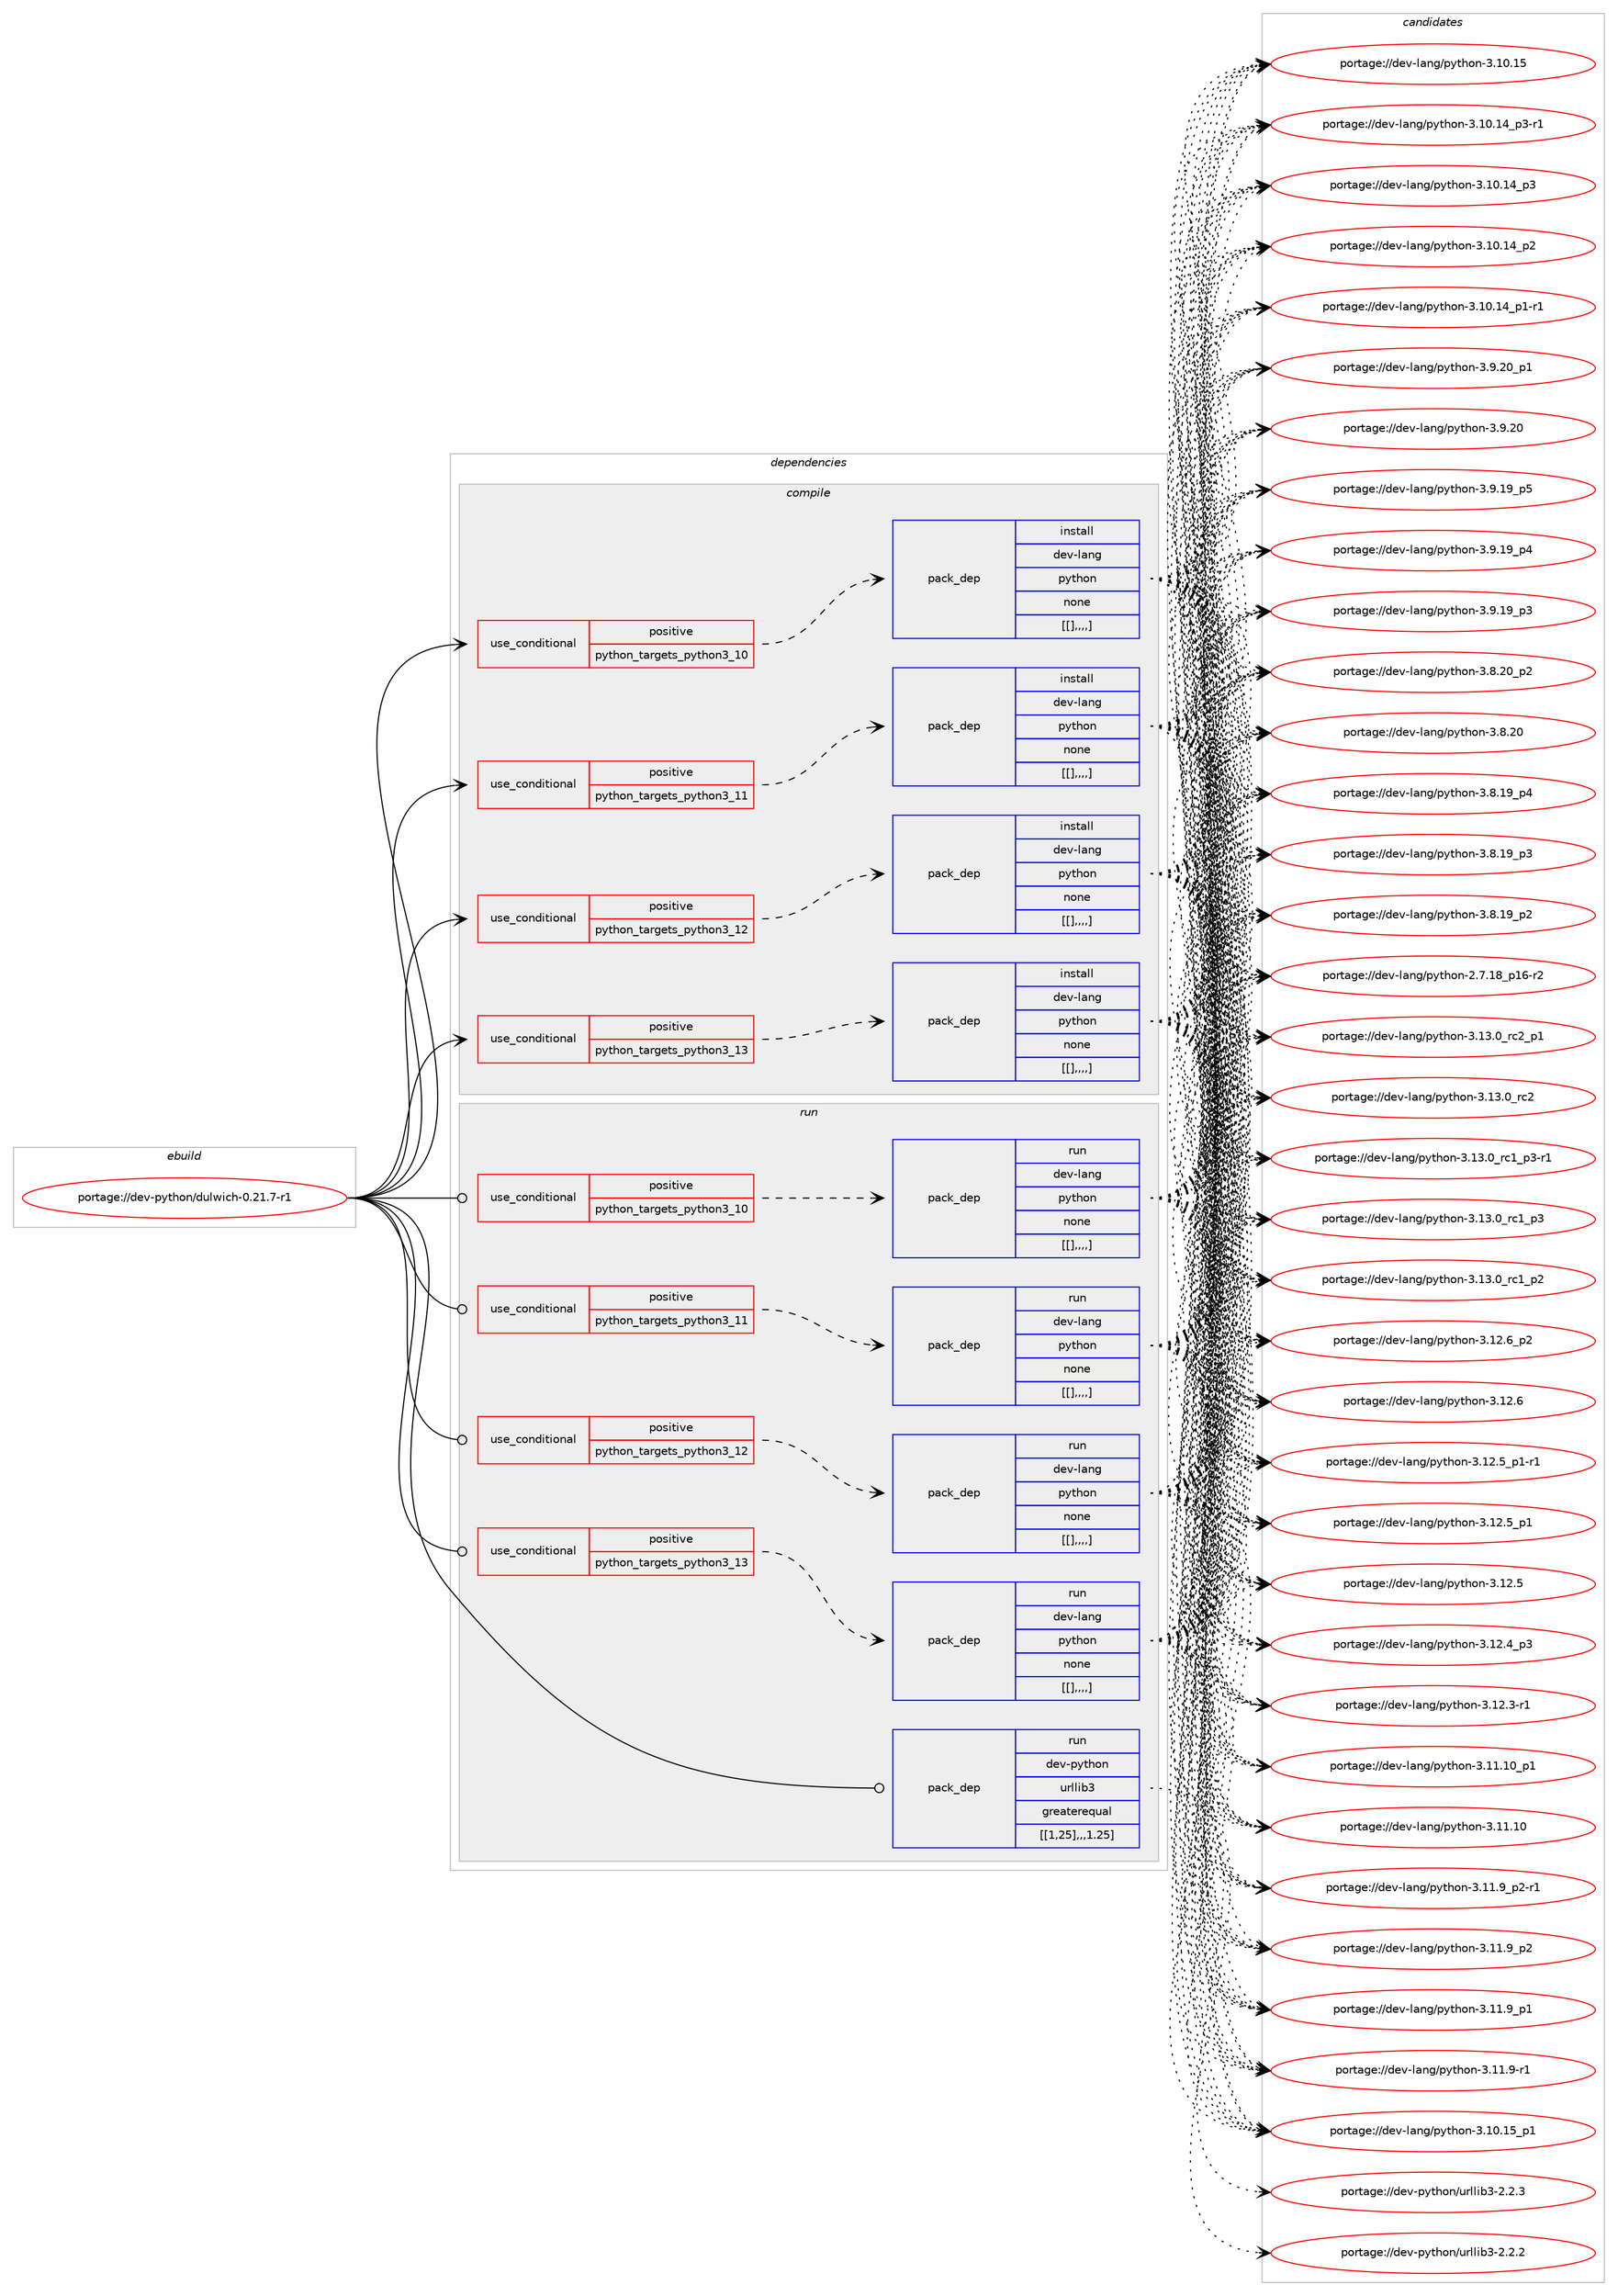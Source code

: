 digraph prolog {

# *************
# Graph options
# *************

newrank=true;
concentrate=true;
compound=true;
graph [rankdir=LR,fontname=Helvetica,fontsize=10,ranksep=1.5];#, ranksep=2.5, nodesep=0.2];
edge  [arrowhead=vee];
node  [fontname=Helvetica,fontsize=10];

# **********
# The ebuild
# **********

subgraph cluster_leftcol {
color=gray;
label=<<i>ebuild</i>>;
id [label="portage://dev-python/dulwich-0.21.7-r1", color=red, width=4, href="../dev-python/dulwich-0.21.7-r1.svg"];
}

# ****************
# The dependencies
# ****************

subgraph cluster_midcol {
color=gray;
label=<<i>dependencies</i>>;
subgraph cluster_compile {
fillcolor="#eeeeee";
style=filled;
label=<<i>compile</i>>;
subgraph cond33642 {
dependency147416 [label=<<TABLE BORDER="0" CELLBORDER="1" CELLSPACING="0" CELLPADDING="4"><TR><TD ROWSPAN="3" CELLPADDING="10">use_conditional</TD></TR><TR><TD>positive</TD></TR><TR><TD>python_targets_python3_10</TD></TR></TABLE>>, shape=none, color=red];
subgraph pack112561 {
dependency147417 [label=<<TABLE BORDER="0" CELLBORDER="1" CELLSPACING="0" CELLPADDING="4" WIDTH="220"><TR><TD ROWSPAN="6" CELLPADDING="30">pack_dep</TD></TR><TR><TD WIDTH="110">install</TD></TR><TR><TD>dev-lang</TD></TR><TR><TD>python</TD></TR><TR><TD>none</TD></TR><TR><TD>[[],,,,]</TD></TR></TABLE>>, shape=none, color=blue];
}
dependency147416:e -> dependency147417:w [weight=20,style="dashed",arrowhead="vee"];
}
id:e -> dependency147416:w [weight=20,style="solid",arrowhead="vee"];
subgraph cond33643 {
dependency147418 [label=<<TABLE BORDER="0" CELLBORDER="1" CELLSPACING="0" CELLPADDING="4"><TR><TD ROWSPAN="3" CELLPADDING="10">use_conditional</TD></TR><TR><TD>positive</TD></TR><TR><TD>python_targets_python3_11</TD></TR></TABLE>>, shape=none, color=red];
subgraph pack112562 {
dependency147419 [label=<<TABLE BORDER="0" CELLBORDER="1" CELLSPACING="0" CELLPADDING="4" WIDTH="220"><TR><TD ROWSPAN="6" CELLPADDING="30">pack_dep</TD></TR><TR><TD WIDTH="110">install</TD></TR><TR><TD>dev-lang</TD></TR><TR><TD>python</TD></TR><TR><TD>none</TD></TR><TR><TD>[[],,,,]</TD></TR></TABLE>>, shape=none, color=blue];
}
dependency147418:e -> dependency147419:w [weight=20,style="dashed",arrowhead="vee"];
}
id:e -> dependency147418:w [weight=20,style="solid",arrowhead="vee"];
subgraph cond33644 {
dependency147420 [label=<<TABLE BORDER="0" CELLBORDER="1" CELLSPACING="0" CELLPADDING="4"><TR><TD ROWSPAN="3" CELLPADDING="10">use_conditional</TD></TR><TR><TD>positive</TD></TR><TR><TD>python_targets_python3_12</TD></TR></TABLE>>, shape=none, color=red];
subgraph pack112563 {
dependency147421 [label=<<TABLE BORDER="0" CELLBORDER="1" CELLSPACING="0" CELLPADDING="4" WIDTH="220"><TR><TD ROWSPAN="6" CELLPADDING="30">pack_dep</TD></TR><TR><TD WIDTH="110">install</TD></TR><TR><TD>dev-lang</TD></TR><TR><TD>python</TD></TR><TR><TD>none</TD></TR><TR><TD>[[],,,,]</TD></TR></TABLE>>, shape=none, color=blue];
}
dependency147420:e -> dependency147421:w [weight=20,style="dashed",arrowhead="vee"];
}
id:e -> dependency147420:w [weight=20,style="solid",arrowhead="vee"];
subgraph cond33645 {
dependency147422 [label=<<TABLE BORDER="0" CELLBORDER="1" CELLSPACING="0" CELLPADDING="4"><TR><TD ROWSPAN="3" CELLPADDING="10">use_conditional</TD></TR><TR><TD>positive</TD></TR><TR><TD>python_targets_python3_13</TD></TR></TABLE>>, shape=none, color=red];
subgraph pack112564 {
dependency147423 [label=<<TABLE BORDER="0" CELLBORDER="1" CELLSPACING="0" CELLPADDING="4" WIDTH="220"><TR><TD ROWSPAN="6" CELLPADDING="30">pack_dep</TD></TR><TR><TD WIDTH="110">install</TD></TR><TR><TD>dev-lang</TD></TR><TR><TD>python</TD></TR><TR><TD>none</TD></TR><TR><TD>[[],,,,]</TD></TR></TABLE>>, shape=none, color=blue];
}
dependency147422:e -> dependency147423:w [weight=20,style="dashed",arrowhead="vee"];
}
id:e -> dependency147422:w [weight=20,style="solid",arrowhead="vee"];
}
subgraph cluster_compileandrun {
fillcolor="#eeeeee";
style=filled;
label=<<i>compile and run</i>>;
}
subgraph cluster_run {
fillcolor="#eeeeee";
style=filled;
label=<<i>run</i>>;
subgraph cond33646 {
dependency147424 [label=<<TABLE BORDER="0" CELLBORDER="1" CELLSPACING="0" CELLPADDING="4"><TR><TD ROWSPAN="3" CELLPADDING="10">use_conditional</TD></TR><TR><TD>positive</TD></TR><TR><TD>python_targets_python3_10</TD></TR></TABLE>>, shape=none, color=red];
subgraph pack112565 {
dependency147425 [label=<<TABLE BORDER="0" CELLBORDER="1" CELLSPACING="0" CELLPADDING="4" WIDTH="220"><TR><TD ROWSPAN="6" CELLPADDING="30">pack_dep</TD></TR><TR><TD WIDTH="110">run</TD></TR><TR><TD>dev-lang</TD></TR><TR><TD>python</TD></TR><TR><TD>none</TD></TR><TR><TD>[[],,,,]</TD></TR></TABLE>>, shape=none, color=blue];
}
dependency147424:e -> dependency147425:w [weight=20,style="dashed",arrowhead="vee"];
}
id:e -> dependency147424:w [weight=20,style="solid",arrowhead="odot"];
subgraph cond33647 {
dependency147426 [label=<<TABLE BORDER="0" CELLBORDER="1" CELLSPACING="0" CELLPADDING="4"><TR><TD ROWSPAN="3" CELLPADDING="10">use_conditional</TD></TR><TR><TD>positive</TD></TR><TR><TD>python_targets_python3_11</TD></TR></TABLE>>, shape=none, color=red];
subgraph pack112566 {
dependency147427 [label=<<TABLE BORDER="0" CELLBORDER="1" CELLSPACING="0" CELLPADDING="4" WIDTH="220"><TR><TD ROWSPAN="6" CELLPADDING="30">pack_dep</TD></TR><TR><TD WIDTH="110">run</TD></TR><TR><TD>dev-lang</TD></TR><TR><TD>python</TD></TR><TR><TD>none</TD></TR><TR><TD>[[],,,,]</TD></TR></TABLE>>, shape=none, color=blue];
}
dependency147426:e -> dependency147427:w [weight=20,style="dashed",arrowhead="vee"];
}
id:e -> dependency147426:w [weight=20,style="solid",arrowhead="odot"];
subgraph cond33648 {
dependency147428 [label=<<TABLE BORDER="0" CELLBORDER="1" CELLSPACING="0" CELLPADDING="4"><TR><TD ROWSPAN="3" CELLPADDING="10">use_conditional</TD></TR><TR><TD>positive</TD></TR><TR><TD>python_targets_python3_12</TD></TR></TABLE>>, shape=none, color=red];
subgraph pack112567 {
dependency147429 [label=<<TABLE BORDER="0" CELLBORDER="1" CELLSPACING="0" CELLPADDING="4" WIDTH="220"><TR><TD ROWSPAN="6" CELLPADDING="30">pack_dep</TD></TR><TR><TD WIDTH="110">run</TD></TR><TR><TD>dev-lang</TD></TR><TR><TD>python</TD></TR><TR><TD>none</TD></TR><TR><TD>[[],,,,]</TD></TR></TABLE>>, shape=none, color=blue];
}
dependency147428:e -> dependency147429:w [weight=20,style="dashed",arrowhead="vee"];
}
id:e -> dependency147428:w [weight=20,style="solid",arrowhead="odot"];
subgraph cond33649 {
dependency147430 [label=<<TABLE BORDER="0" CELLBORDER="1" CELLSPACING="0" CELLPADDING="4"><TR><TD ROWSPAN="3" CELLPADDING="10">use_conditional</TD></TR><TR><TD>positive</TD></TR><TR><TD>python_targets_python3_13</TD></TR></TABLE>>, shape=none, color=red];
subgraph pack112568 {
dependency147431 [label=<<TABLE BORDER="0" CELLBORDER="1" CELLSPACING="0" CELLPADDING="4" WIDTH="220"><TR><TD ROWSPAN="6" CELLPADDING="30">pack_dep</TD></TR><TR><TD WIDTH="110">run</TD></TR><TR><TD>dev-lang</TD></TR><TR><TD>python</TD></TR><TR><TD>none</TD></TR><TR><TD>[[],,,,]</TD></TR></TABLE>>, shape=none, color=blue];
}
dependency147430:e -> dependency147431:w [weight=20,style="dashed",arrowhead="vee"];
}
id:e -> dependency147430:w [weight=20,style="solid",arrowhead="odot"];
subgraph pack112569 {
dependency147432 [label=<<TABLE BORDER="0" CELLBORDER="1" CELLSPACING="0" CELLPADDING="4" WIDTH="220"><TR><TD ROWSPAN="6" CELLPADDING="30">pack_dep</TD></TR><TR><TD WIDTH="110">run</TD></TR><TR><TD>dev-python</TD></TR><TR><TD>urllib3</TD></TR><TR><TD>greaterequal</TD></TR><TR><TD>[[1,25],,,1.25]</TD></TR></TABLE>>, shape=none, color=blue];
}
id:e -> dependency147432:w [weight=20,style="solid",arrowhead="odot"];
}
}

# **************
# The candidates
# **************

subgraph cluster_choices {
rank=same;
color=gray;
label=<<i>candidates</i>>;

subgraph choice112561 {
color=black;
nodesep=1;
choice100101118451089711010347112121116104111110455146495146489511499509511249 [label="portage://dev-lang/python-3.13.0_rc2_p1", color=red, width=4,href="../dev-lang/python-3.13.0_rc2_p1.svg"];
choice10010111845108971101034711212111610411111045514649514648951149950 [label="portage://dev-lang/python-3.13.0_rc2", color=red, width=4,href="../dev-lang/python-3.13.0_rc2.svg"];
choice1001011184510897110103471121211161041111104551464951464895114994995112514511449 [label="portage://dev-lang/python-3.13.0_rc1_p3-r1", color=red, width=4,href="../dev-lang/python-3.13.0_rc1_p3-r1.svg"];
choice100101118451089711010347112121116104111110455146495146489511499499511251 [label="portage://dev-lang/python-3.13.0_rc1_p3", color=red, width=4,href="../dev-lang/python-3.13.0_rc1_p3.svg"];
choice100101118451089711010347112121116104111110455146495146489511499499511250 [label="portage://dev-lang/python-3.13.0_rc1_p2", color=red, width=4,href="../dev-lang/python-3.13.0_rc1_p2.svg"];
choice100101118451089711010347112121116104111110455146495046549511250 [label="portage://dev-lang/python-3.12.6_p2", color=red, width=4,href="../dev-lang/python-3.12.6_p2.svg"];
choice10010111845108971101034711212111610411111045514649504654 [label="portage://dev-lang/python-3.12.6", color=red, width=4,href="../dev-lang/python-3.12.6.svg"];
choice1001011184510897110103471121211161041111104551464950465395112494511449 [label="portage://dev-lang/python-3.12.5_p1-r1", color=red, width=4,href="../dev-lang/python-3.12.5_p1-r1.svg"];
choice100101118451089711010347112121116104111110455146495046539511249 [label="portage://dev-lang/python-3.12.5_p1", color=red, width=4,href="../dev-lang/python-3.12.5_p1.svg"];
choice10010111845108971101034711212111610411111045514649504653 [label="portage://dev-lang/python-3.12.5", color=red, width=4,href="../dev-lang/python-3.12.5.svg"];
choice100101118451089711010347112121116104111110455146495046529511251 [label="portage://dev-lang/python-3.12.4_p3", color=red, width=4,href="../dev-lang/python-3.12.4_p3.svg"];
choice100101118451089711010347112121116104111110455146495046514511449 [label="portage://dev-lang/python-3.12.3-r1", color=red, width=4,href="../dev-lang/python-3.12.3-r1.svg"];
choice10010111845108971101034711212111610411111045514649494649489511249 [label="portage://dev-lang/python-3.11.10_p1", color=red, width=4,href="../dev-lang/python-3.11.10_p1.svg"];
choice1001011184510897110103471121211161041111104551464949464948 [label="portage://dev-lang/python-3.11.10", color=red, width=4,href="../dev-lang/python-3.11.10.svg"];
choice1001011184510897110103471121211161041111104551464949465795112504511449 [label="portage://dev-lang/python-3.11.9_p2-r1", color=red, width=4,href="../dev-lang/python-3.11.9_p2-r1.svg"];
choice100101118451089711010347112121116104111110455146494946579511250 [label="portage://dev-lang/python-3.11.9_p2", color=red, width=4,href="../dev-lang/python-3.11.9_p2.svg"];
choice100101118451089711010347112121116104111110455146494946579511249 [label="portage://dev-lang/python-3.11.9_p1", color=red, width=4,href="../dev-lang/python-3.11.9_p1.svg"];
choice100101118451089711010347112121116104111110455146494946574511449 [label="portage://dev-lang/python-3.11.9-r1", color=red, width=4,href="../dev-lang/python-3.11.9-r1.svg"];
choice10010111845108971101034711212111610411111045514649484649539511249 [label="portage://dev-lang/python-3.10.15_p1", color=red, width=4,href="../dev-lang/python-3.10.15_p1.svg"];
choice1001011184510897110103471121211161041111104551464948464953 [label="portage://dev-lang/python-3.10.15", color=red, width=4,href="../dev-lang/python-3.10.15.svg"];
choice100101118451089711010347112121116104111110455146494846495295112514511449 [label="portage://dev-lang/python-3.10.14_p3-r1", color=red, width=4,href="../dev-lang/python-3.10.14_p3-r1.svg"];
choice10010111845108971101034711212111610411111045514649484649529511251 [label="portage://dev-lang/python-3.10.14_p3", color=red, width=4,href="../dev-lang/python-3.10.14_p3.svg"];
choice10010111845108971101034711212111610411111045514649484649529511250 [label="portage://dev-lang/python-3.10.14_p2", color=red, width=4,href="../dev-lang/python-3.10.14_p2.svg"];
choice100101118451089711010347112121116104111110455146494846495295112494511449 [label="portage://dev-lang/python-3.10.14_p1-r1", color=red, width=4,href="../dev-lang/python-3.10.14_p1-r1.svg"];
choice100101118451089711010347112121116104111110455146574650489511249 [label="portage://dev-lang/python-3.9.20_p1", color=red, width=4,href="../dev-lang/python-3.9.20_p1.svg"];
choice10010111845108971101034711212111610411111045514657465048 [label="portage://dev-lang/python-3.9.20", color=red, width=4,href="../dev-lang/python-3.9.20.svg"];
choice100101118451089711010347112121116104111110455146574649579511253 [label="portage://dev-lang/python-3.9.19_p5", color=red, width=4,href="../dev-lang/python-3.9.19_p5.svg"];
choice100101118451089711010347112121116104111110455146574649579511252 [label="portage://dev-lang/python-3.9.19_p4", color=red, width=4,href="../dev-lang/python-3.9.19_p4.svg"];
choice100101118451089711010347112121116104111110455146574649579511251 [label="portage://dev-lang/python-3.9.19_p3", color=red, width=4,href="../dev-lang/python-3.9.19_p3.svg"];
choice100101118451089711010347112121116104111110455146564650489511250 [label="portage://dev-lang/python-3.8.20_p2", color=red, width=4,href="../dev-lang/python-3.8.20_p2.svg"];
choice10010111845108971101034711212111610411111045514656465048 [label="portage://dev-lang/python-3.8.20", color=red, width=4,href="../dev-lang/python-3.8.20.svg"];
choice100101118451089711010347112121116104111110455146564649579511252 [label="portage://dev-lang/python-3.8.19_p4", color=red, width=4,href="../dev-lang/python-3.8.19_p4.svg"];
choice100101118451089711010347112121116104111110455146564649579511251 [label="portage://dev-lang/python-3.8.19_p3", color=red, width=4,href="../dev-lang/python-3.8.19_p3.svg"];
choice100101118451089711010347112121116104111110455146564649579511250 [label="portage://dev-lang/python-3.8.19_p2", color=red, width=4,href="../dev-lang/python-3.8.19_p2.svg"];
choice100101118451089711010347112121116104111110455046554649569511249544511450 [label="portage://dev-lang/python-2.7.18_p16-r2", color=red, width=4,href="../dev-lang/python-2.7.18_p16-r2.svg"];
dependency147417:e -> choice100101118451089711010347112121116104111110455146495146489511499509511249:w [style=dotted,weight="100"];
dependency147417:e -> choice10010111845108971101034711212111610411111045514649514648951149950:w [style=dotted,weight="100"];
dependency147417:e -> choice1001011184510897110103471121211161041111104551464951464895114994995112514511449:w [style=dotted,weight="100"];
dependency147417:e -> choice100101118451089711010347112121116104111110455146495146489511499499511251:w [style=dotted,weight="100"];
dependency147417:e -> choice100101118451089711010347112121116104111110455146495146489511499499511250:w [style=dotted,weight="100"];
dependency147417:e -> choice100101118451089711010347112121116104111110455146495046549511250:w [style=dotted,weight="100"];
dependency147417:e -> choice10010111845108971101034711212111610411111045514649504654:w [style=dotted,weight="100"];
dependency147417:e -> choice1001011184510897110103471121211161041111104551464950465395112494511449:w [style=dotted,weight="100"];
dependency147417:e -> choice100101118451089711010347112121116104111110455146495046539511249:w [style=dotted,weight="100"];
dependency147417:e -> choice10010111845108971101034711212111610411111045514649504653:w [style=dotted,weight="100"];
dependency147417:e -> choice100101118451089711010347112121116104111110455146495046529511251:w [style=dotted,weight="100"];
dependency147417:e -> choice100101118451089711010347112121116104111110455146495046514511449:w [style=dotted,weight="100"];
dependency147417:e -> choice10010111845108971101034711212111610411111045514649494649489511249:w [style=dotted,weight="100"];
dependency147417:e -> choice1001011184510897110103471121211161041111104551464949464948:w [style=dotted,weight="100"];
dependency147417:e -> choice1001011184510897110103471121211161041111104551464949465795112504511449:w [style=dotted,weight="100"];
dependency147417:e -> choice100101118451089711010347112121116104111110455146494946579511250:w [style=dotted,weight="100"];
dependency147417:e -> choice100101118451089711010347112121116104111110455146494946579511249:w [style=dotted,weight="100"];
dependency147417:e -> choice100101118451089711010347112121116104111110455146494946574511449:w [style=dotted,weight="100"];
dependency147417:e -> choice10010111845108971101034711212111610411111045514649484649539511249:w [style=dotted,weight="100"];
dependency147417:e -> choice1001011184510897110103471121211161041111104551464948464953:w [style=dotted,weight="100"];
dependency147417:e -> choice100101118451089711010347112121116104111110455146494846495295112514511449:w [style=dotted,weight="100"];
dependency147417:e -> choice10010111845108971101034711212111610411111045514649484649529511251:w [style=dotted,weight="100"];
dependency147417:e -> choice10010111845108971101034711212111610411111045514649484649529511250:w [style=dotted,weight="100"];
dependency147417:e -> choice100101118451089711010347112121116104111110455146494846495295112494511449:w [style=dotted,weight="100"];
dependency147417:e -> choice100101118451089711010347112121116104111110455146574650489511249:w [style=dotted,weight="100"];
dependency147417:e -> choice10010111845108971101034711212111610411111045514657465048:w [style=dotted,weight="100"];
dependency147417:e -> choice100101118451089711010347112121116104111110455146574649579511253:w [style=dotted,weight="100"];
dependency147417:e -> choice100101118451089711010347112121116104111110455146574649579511252:w [style=dotted,weight="100"];
dependency147417:e -> choice100101118451089711010347112121116104111110455146574649579511251:w [style=dotted,weight="100"];
dependency147417:e -> choice100101118451089711010347112121116104111110455146564650489511250:w [style=dotted,weight="100"];
dependency147417:e -> choice10010111845108971101034711212111610411111045514656465048:w [style=dotted,weight="100"];
dependency147417:e -> choice100101118451089711010347112121116104111110455146564649579511252:w [style=dotted,weight="100"];
dependency147417:e -> choice100101118451089711010347112121116104111110455146564649579511251:w [style=dotted,weight="100"];
dependency147417:e -> choice100101118451089711010347112121116104111110455146564649579511250:w [style=dotted,weight="100"];
dependency147417:e -> choice100101118451089711010347112121116104111110455046554649569511249544511450:w [style=dotted,weight="100"];
}
subgraph choice112562 {
color=black;
nodesep=1;
choice100101118451089711010347112121116104111110455146495146489511499509511249 [label="portage://dev-lang/python-3.13.0_rc2_p1", color=red, width=4,href="../dev-lang/python-3.13.0_rc2_p1.svg"];
choice10010111845108971101034711212111610411111045514649514648951149950 [label="portage://dev-lang/python-3.13.0_rc2", color=red, width=4,href="../dev-lang/python-3.13.0_rc2.svg"];
choice1001011184510897110103471121211161041111104551464951464895114994995112514511449 [label="portage://dev-lang/python-3.13.0_rc1_p3-r1", color=red, width=4,href="../dev-lang/python-3.13.0_rc1_p3-r1.svg"];
choice100101118451089711010347112121116104111110455146495146489511499499511251 [label="portage://dev-lang/python-3.13.0_rc1_p3", color=red, width=4,href="../dev-lang/python-3.13.0_rc1_p3.svg"];
choice100101118451089711010347112121116104111110455146495146489511499499511250 [label="portage://dev-lang/python-3.13.0_rc1_p2", color=red, width=4,href="../dev-lang/python-3.13.0_rc1_p2.svg"];
choice100101118451089711010347112121116104111110455146495046549511250 [label="portage://dev-lang/python-3.12.6_p2", color=red, width=4,href="../dev-lang/python-3.12.6_p2.svg"];
choice10010111845108971101034711212111610411111045514649504654 [label="portage://dev-lang/python-3.12.6", color=red, width=4,href="../dev-lang/python-3.12.6.svg"];
choice1001011184510897110103471121211161041111104551464950465395112494511449 [label="portage://dev-lang/python-3.12.5_p1-r1", color=red, width=4,href="../dev-lang/python-3.12.5_p1-r1.svg"];
choice100101118451089711010347112121116104111110455146495046539511249 [label="portage://dev-lang/python-3.12.5_p1", color=red, width=4,href="../dev-lang/python-3.12.5_p1.svg"];
choice10010111845108971101034711212111610411111045514649504653 [label="portage://dev-lang/python-3.12.5", color=red, width=4,href="../dev-lang/python-3.12.5.svg"];
choice100101118451089711010347112121116104111110455146495046529511251 [label="portage://dev-lang/python-3.12.4_p3", color=red, width=4,href="../dev-lang/python-3.12.4_p3.svg"];
choice100101118451089711010347112121116104111110455146495046514511449 [label="portage://dev-lang/python-3.12.3-r1", color=red, width=4,href="../dev-lang/python-3.12.3-r1.svg"];
choice10010111845108971101034711212111610411111045514649494649489511249 [label="portage://dev-lang/python-3.11.10_p1", color=red, width=4,href="../dev-lang/python-3.11.10_p1.svg"];
choice1001011184510897110103471121211161041111104551464949464948 [label="portage://dev-lang/python-3.11.10", color=red, width=4,href="../dev-lang/python-3.11.10.svg"];
choice1001011184510897110103471121211161041111104551464949465795112504511449 [label="portage://dev-lang/python-3.11.9_p2-r1", color=red, width=4,href="../dev-lang/python-3.11.9_p2-r1.svg"];
choice100101118451089711010347112121116104111110455146494946579511250 [label="portage://dev-lang/python-3.11.9_p2", color=red, width=4,href="../dev-lang/python-3.11.9_p2.svg"];
choice100101118451089711010347112121116104111110455146494946579511249 [label="portage://dev-lang/python-3.11.9_p1", color=red, width=4,href="../dev-lang/python-3.11.9_p1.svg"];
choice100101118451089711010347112121116104111110455146494946574511449 [label="portage://dev-lang/python-3.11.9-r1", color=red, width=4,href="../dev-lang/python-3.11.9-r1.svg"];
choice10010111845108971101034711212111610411111045514649484649539511249 [label="portage://dev-lang/python-3.10.15_p1", color=red, width=4,href="../dev-lang/python-3.10.15_p1.svg"];
choice1001011184510897110103471121211161041111104551464948464953 [label="portage://dev-lang/python-3.10.15", color=red, width=4,href="../dev-lang/python-3.10.15.svg"];
choice100101118451089711010347112121116104111110455146494846495295112514511449 [label="portage://dev-lang/python-3.10.14_p3-r1", color=red, width=4,href="../dev-lang/python-3.10.14_p3-r1.svg"];
choice10010111845108971101034711212111610411111045514649484649529511251 [label="portage://dev-lang/python-3.10.14_p3", color=red, width=4,href="../dev-lang/python-3.10.14_p3.svg"];
choice10010111845108971101034711212111610411111045514649484649529511250 [label="portage://dev-lang/python-3.10.14_p2", color=red, width=4,href="../dev-lang/python-3.10.14_p2.svg"];
choice100101118451089711010347112121116104111110455146494846495295112494511449 [label="portage://dev-lang/python-3.10.14_p1-r1", color=red, width=4,href="../dev-lang/python-3.10.14_p1-r1.svg"];
choice100101118451089711010347112121116104111110455146574650489511249 [label="portage://dev-lang/python-3.9.20_p1", color=red, width=4,href="../dev-lang/python-3.9.20_p1.svg"];
choice10010111845108971101034711212111610411111045514657465048 [label="portage://dev-lang/python-3.9.20", color=red, width=4,href="../dev-lang/python-3.9.20.svg"];
choice100101118451089711010347112121116104111110455146574649579511253 [label="portage://dev-lang/python-3.9.19_p5", color=red, width=4,href="../dev-lang/python-3.9.19_p5.svg"];
choice100101118451089711010347112121116104111110455146574649579511252 [label="portage://dev-lang/python-3.9.19_p4", color=red, width=4,href="../dev-lang/python-3.9.19_p4.svg"];
choice100101118451089711010347112121116104111110455146574649579511251 [label="portage://dev-lang/python-3.9.19_p3", color=red, width=4,href="../dev-lang/python-3.9.19_p3.svg"];
choice100101118451089711010347112121116104111110455146564650489511250 [label="portage://dev-lang/python-3.8.20_p2", color=red, width=4,href="../dev-lang/python-3.8.20_p2.svg"];
choice10010111845108971101034711212111610411111045514656465048 [label="portage://dev-lang/python-3.8.20", color=red, width=4,href="../dev-lang/python-3.8.20.svg"];
choice100101118451089711010347112121116104111110455146564649579511252 [label="portage://dev-lang/python-3.8.19_p4", color=red, width=4,href="../dev-lang/python-3.8.19_p4.svg"];
choice100101118451089711010347112121116104111110455146564649579511251 [label="portage://dev-lang/python-3.8.19_p3", color=red, width=4,href="../dev-lang/python-3.8.19_p3.svg"];
choice100101118451089711010347112121116104111110455146564649579511250 [label="portage://dev-lang/python-3.8.19_p2", color=red, width=4,href="../dev-lang/python-3.8.19_p2.svg"];
choice100101118451089711010347112121116104111110455046554649569511249544511450 [label="portage://dev-lang/python-2.7.18_p16-r2", color=red, width=4,href="../dev-lang/python-2.7.18_p16-r2.svg"];
dependency147419:e -> choice100101118451089711010347112121116104111110455146495146489511499509511249:w [style=dotted,weight="100"];
dependency147419:e -> choice10010111845108971101034711212111610411111045514649514648951149950:w [style=dotted,weight="100"];
dependency147419:e -> choice1001011184510897110103471121211161041111104551464951464895114994995112514511449:w [style=dotted,weight="100"];
dependency147419:e -> choice100101118451089711010347112121116104111110455146495146489511499499511251:w [style=dotted,weight="100"];
dependency147419:e -> choice100101118451089711010347112121116104111110455146495146489511499499511250:w [style=dotted,weight="100"];
dependency147419:e -> choice100101118451089711010347112121116104111110455146495046549511250:w [style=dotted,weight="100"];
dependency147419:e -> choice10010111845108971101034711212111610411111045514649504654:w [style=dotted,weight="100"];
dependency147419:e -> choice1001011184510897110103471121211161041111104551464950465395112494511449:w [style=dotted,weight="100"];
dependency147419:e -> choice100101118451089711010347112121116104111110455146495046539511249:w [style=dotted,weight="100"];
dependency147419:e -> choice10010111845108971101034711212111610411111045514649504653:w [style=dotted,weight="100"];
dependency147419:e -> choice100101118451089711010347112121116104111110455146495046529511251:w [style=dotted,weight="100"];
dependency147419:e -> choice100101118451089711010347112121116104111110455146495046514511449:w [style=dotted,weight="100"];
dependency147419:e -> choice10010111845108971101034711212111610411111045514649494649489511249:w [style=dotted,weight="100"];
dependency147419:e -> choice1001011184510897110103471121211161041111104551464949464948:w [style=dotted,weight="100"];
dependency147419:e -> choice1001011184510897110103471121211161041111104551464949465795112504511449:w [style=dotted,weight="100"];
dependency147419:e -> choice100101118451089711010347112121116104111110455146494946579511250:w [style=dotted,weight="100"];
dependency147419:e -> choice100101118451089711010347112121116104111110455146494946579511249:w [style=dotted,weight="100"];
dependency147419:e -> choice100101118451089711010347112121116104111110455146494946574511449:w [style=dotted,weight="100"];
dependency147419:e -> choice10010111845108971101034711212111610411111045514649484649539511249:w [style=dotted,weight="100"];
dependency147419:e -> choice1001011184510897110103471121211161041111104551464948464953:w [style=dotted,weight="100"];
dependency147419:e -> choice100101118451089711010347112121116104111110455146494846495295112514511449:w [style=dotted,weight="100"];
dependency147419:e -> choice10010111845108971101034711212111610411111045514649484649529511251:w [style=dotted,weight="100"];
dependency147419:e -> choice10010111845108971101034711212111610411111045514649484649529511250:w [style=dotted,weight="100"];
dependency147419:e -> choice100101118451089711010347112121116104111110455146494846495295112494511449:w [style=dotted,weight="100"];
dependency147419:e -> choice100101118451089711010347112121116104111110455146574650489511249:w [style=dotted,weight="100"];
dependency147419:e -> choice10010111845108971101034711212111610411111045514657465048:w [style=dotted,weight="100"];
dependency147419:e -> choice100101118451089711010347112121116104111110455146574649579511253:w [style=dotted,weight="100"];
dependency147419:e -> choice100101118451089711010347112121116104111110455146574649579511252:w [style=dotted,weight="100"];
dependency147419:e -> choice100101118451089711010347112121116104111110455146574649579511251:w [style=dotted,weight="100"];
dependency147419:e -> choice100101118451089711010347112121116104111110455146564650489511250:w [style=dotted,weight="100"];
dependency147419:e -> choice10010111845108971101034711212111610411111045514656465048:w [style=dotted,weight="100"];
dependency147419:e -> choice100101118451089711010347112121116104111110455146564649579511252:w [style=dotted,weight="100"];
dependency147419:e -> choice100101118451089711010347112121116104111110455146564649579511251:w [style=dotted,weight="100"];
dependency147419:e -> choice100101118451089711010347112121116104111110455146564649579511250:w [style=dotted,weight="100"];
dependency147419:e -> choice100101118451089711010347112121116104111110455046554649569511249544511450:w [style=dotted,weight="100"];
}
subgraph choice112563 {
color=black;
nodesep=1;
choice100101118451089711010347112121116104111110455146495146489511499509511249 [label="portage://dev-lang/python-3.13.0_rc2_p1", color=red, width=4,href="../dev-lang/python-3.13.0_rc2_p1.svg"];
choice10010111845108971101034711212111610411111045514649514648951149950 [label="portage://dev-lang/python-3.13.0_rc2", color=red, width=4,href="../dev-lang/python-3.13.0_rc2.svg"];
choice1001011184510897110103471121211161041111104551464951464895114994995112514511449 [label="portage://dev-lang/python-3.13.0_rc1_p3-r1", color=red, width=4,href="../dev-lang/python-3.13.0_rc1_p3-r1.svg"];
choice100101118451089711010347112121116104111110455146495146489511499499511251 [label="portage://dev-lang/python-3.13.0_rc1_p3", color=red, width=4,href="../dev-lang/python-3.13.0_rc1_p3.svg"];
choice100101118451089711010347112121116104111110455146495146489511499499511250 [label="portage://dev-lang/python-3.13.0_rc1_p2", color=red, width=4,href="../dev-lang/python-3.13.0_rc1_p2.svg"];
choice100101118451089711010347112121116104111110455146495046549511250 [label="portage://dev-lang/python-3.12.6_p2", color=red, width=4,href="../dev-lang/python-3.12.6_p2.svg"];
choice10010111845108971101034711212111610411111045514649504654 [label="portage://dev-lang/python-3.12.6", color=red, width=4,href="../dev-lang/python-3.12.6.svg"];
choice1001011184510897110103471121211161041111104551464950465395112494511449 [label="portage://dev-lang/python-3.12.5_p1-r1", color=red, width=4,href="../dev-lang/python-3.12.5_p1-r1.svg"];
choice100101118451089711010347112121116104111110455146495046539511249 [label="portage://dev-lang/python-3.12.5_p1", color=red, width=4,href="../dev-lang/python-3.12.5_p1.svg"];
choice10010111845108971101034711212111610411111045514649504653 [label="portage://dev-lang/python-3.12.5", color=red, width=4,href="../dev-lang/python-3.12.5.svg"];
choice100101118451089711010347112121116104111110455146495046529511251 [label="portage://dev-lang/python-3.12.4_p3", color=red, width=4,href="../dev-lang/python-3.12.4_p3.svg"];
choice100101118451089711010347112121116104111110455146495046514511449 [label="portage://dev-lang/python-3.12.3-r1", color=red, width=4,href="../dev-lang/python-3.12.3-r1.svg"];
choice10010111845108971101034711212111610411111045514649494649489511249 [label="portage://dev-lang/python-3.11.10_p1", color=red, width=4,href="../dev-lang/python-3.11.10_p1.svg"];
choice1001011184510897110103471121211161041111104551464949464948 [label="portage://dev-lang/python-3.11.10", color=red, width=4,href="../dev-lang/python-3.11.10.svg"];
choice1001011184510897110103471121211161041111104551464949465795112504511449 [label="portage://dev-lang/python-3.11.9_p2-r1", color=red, width=4,href="../dev-lang/python-3.11.9_p2-r1.svg"];
choice100101118451089711010347112121116104111110455146494946579511250 [label="portage://dev-lang/python-3.11.9_p2", color=red, width=4,href="../dev-lang/python-3.11.9_p2.svg"];
choice100101118451089711010347112121116104111110455146494946579511249 [label="portage://dev-lang/python-3.11.9_p1", color=red, width=4,href="../dev-lang/python-3.11.9_p1.svg"];
choice100101118451089711010347112121116104111110455146494946574511449 [label="portage://dev-lang/python-3.11.9-r1", color=red, width=4,href="../dev-lang/python-3.11.9-r1.svg"];
choice10010111845108971101034711212111610411111045514649484649539511249 [label="portage://dev-lang/python-3.10.15_p1", color=red, width=4,href="../dev-lang/python-3.10.15_p1.svg"];
choice1001011184510897110103471121211161041111104551464948464953 [label="portage://dev-lang/python-3.10.15", color=red, width=4,href="../dev-lang/python-3.10.15.svg"];
choice100101118451089711010347112121116104111110455146494846495295112514511449 [label="portage://dev-lang/python-3.10.14_p3-r1", color=red, width=4,href="../dev-lang/python-3.10.14_p3-r1.svg"];
choice10010111845108971101034711212111610411111045514649484649529511251 [label="portage://dev-lang/python-3.10.14_p3", color=red, width=4,href="../dev-lang/python-3.10.14_p3.svg"];
choice10010111845108971101034711212111610411111045514649484649529511250 [label="portage://dev-lang/python-3.10.14_p2", color=red, width=4,href="../dev-lang/python-3.10.14_p2.svg"];
choice100101118451089711010347112121116104111110455146494846495295112494511449 [label="portage://dev-lang/python-3.10.14_p1-r1", color=red, width=4,href="../dev-lang/python-3.10.14_p1-r1.svg"];
choice100101118451089711010347112121116104111110455146574650489511249 [label="portage://dev-lang/python-3.9.20_p1", color=red, width=4,href="../dev-lang/python-3.9.20_p1.svg"];
choice10010111845108971101034711212111610411111045514657465048 [label="portage://dev-lang/python-3.9.20", color=red, width=4,href="../dev-lang/python-3.9.20.svg"];
choice100101118451089711010347112121116104111110455146574649579511253 [label="portage://dev-lang/python-3.9.19_p5", color=red, width=4,href="../dev-lang/python-3.9.19_p5.svg"];
choice100101118451089711010347112121116104111110455146574649579511252 [label="portage://dev-lang/python-3.9.19_p4", color=red, width=4,href="../dev-lang/python-3.9.19_p4.svg"];
choice100101118451089711010347112121116104111110455146574649579511251 [label="portage://dev-lang/python-3.9.19_p3", color=red, width=4,href="../dev-lang/python-3.9.19_p3.svg"];
choice100101118451089711010347112121116104111110455146564650489511250 [label="portage://dev-lang/python-3.8.20_p2", color=red, width=4,href="../dev-lang/python-3.8.20_p2.svg"];
choice10010111845108971101034711212111610411111045514656465048 [label="portage://dev-lang/python-3.8.20", color=red, width=4,href="../dev-lang/python-3.8.20.svg"];
choice100101118451089711010347112121116104111110455146564649579511252 [label="portage://dev-lang/python-3.8.19_p4", color=red, width=4,href="../dev-lang/python-3.8.19_p4.svg"];
choice100101118451089711010347112121116104111110455146564649579511251 [label="portage://dev-lang/python-3.8.19_p3", color=red, width=4,href="../dev-lang/python-3.8.19_p3.svg"];
choice100101118451089711010347112121116104111110455146564649579511250 [label="portage://dev-lang/python-3.8.19_p2", color=red, width=4,href="../dev-lang/python-3.8.19_p2.svg"];
choice100101118451089711010347112121116104111110455046554649569511249544511450 [label="portage://dev-lang/python-2.7.18_p16-r2", color=red, width=4,href="../dev-lang/python-2.7.18_p16-r2.svg"];
dependency147421:e -> choice100101118451089711010347112121116104111110455146495146489511499509511249:w [style=dotted,weight="100"];
dependency147421:e -> choice10010111845108971101034711212111610411111045514649514648951149950:w [style=dotted,weight="100"];
dependency147421:e -> choice1001011184510897110103471121211161041111104551464951464895114994995112514511449:w [style=dotted,weight="100"];
dependency147421:e -> choice100101118451089711010347112121116104111110455146495146489511499499511251:w [style=dotted,weight="100"];
dependency147421:e -> choice100101118451089711010347112121116104111110455146495146489511499499511250:w [style=dotted,weight="100"];
dependency147421:e -> choice100101118451089711010347112121116104111110455146495046549511250:w [style=dotted,weight="100"];
dependency147421:e -> choice10010111845108971101034711212111610411111045514649504654:w [style=dotted,weight="100"];
dependency147421:e -> choice1001011184510897110103471121211161041111104551464950465395112494511449:w [style=dotted,weight="100"];
dependency147421:e -> choice100101118451089711010347112121116104111110455146495046539511249:w [style=dotted,weight="100"];
dependency147421:e -> choice10010111845108971101034711212111610411111045514649504653:w [style=dotted,weight="100"];
dependency147421:e -> choice100101118451089711010347112121116104111110455146495046529511251:w [style=dotted,weight="100"];
dependency147421:e -> choice100101118451089711010347112121116104111110455146495046514511449:w [style=dotted,weight="100"];
dependency147421:e -> choice10010111845108971101034711212111610411111045514649494649489511249:w [style=dotted,weight="100"];
dependency147421:e -> choice1001011184510897110103471121211161041111104551464949464948:w [style=dotted,weight="100"];
dependency147421:e -> choice1001011184510897110103471121211161041111104551464949465795112504511449:w [style=dotted,weight="100"];
dependency147421:e -> choice100101118451089711010347112121116104111110455146494946579511250:w [style=dotted,weight="100"];
dependency147421:e -> choice100101118451089711010347112121116104111110455146494946579511249:w [style=dotted,weight="100"];
dependency147421:e -> choice100101118451089711010347112121116104111110455146494946574511449:w [style=dotted,weight="100"];
dependency147421:e -> choice10010111845108971101034711212111610411111045514649484649539511249:w [style=dotted,weight="100"];
dependency147421:e -> choice1001011184510897110103471121211161041111104551464948464953:w [style=dotted,weight="100"];
dependency147421:e -> choice100101118451089711010347112121116104111110455146494846495295112514511449:w [style=dotted,weight="100"];
dependency147421:e -> choice10010111845108971101034711212111610411111045514649484649529511251:w [style=dotted,weight="100"];
dependency147421:e -> choice10010111845108971101034711212111610411111045514649484649529511250:w [style=dotted,weight="100"];
dependency147421:e -> choice100101118451089711010347112121116104111110455146494846495295112494511449:w [style=dotted,weight="100"];
dependency147421:e -> choice100101118451089711010347112121116104111110455146574650489511249:w [style=dotted,weight="100"];
dependency147421:e -> choice10010111845108971101034711212111610411111045514657465048:w [style=dotted,weight="100"];
dependency147421:e -> choice100101118451089711010347112121116104111110455146574649579511253:w [style=dotted,weight="100"];
dependency147421:e -> choice100101118451089711010347112121116104111110455146574649579511252:w [style=dotted,weight="100"];
dependency147421:e -> choice100101118451089711010347112121116104111110455146574649579511251:w [style=dotted,weight="100"];
dependency147421:e -> choice100101118451089711010347112121116104111110455146564650489511250:w [style=dotted,weight="100"];
dependency147421:e -> choice10010111845108971101034711212111610411111045514656465048:w [style=dotted,weight="100"];
dependency147421:e -> choice100101118451089711010347112121116104111110455146564649579511252:w [style=dotted,weight="100"];
dependency147421:e -> choice100101118451089711010347112121116104111110455146564649579511251:w [style=dotted,weight="100"];
dependency147421:e -> choice100101118451089711010347112121116104111110455146564649579511250:w [style=dotted,weight="100"];
dependency147421:e -> choice100101118451089711010347112121116104111110455046554649569511249544511450:w [style=dotted,weight="100"];
}
subgraph choice112564 {
color=black;
nodesep=1;
choice100101118451089711010347112121116104111110455146495146489511499509511249 [label="portage://dev-lang/python-3.13.0_rc2_p1", color=red, width=4,href="../dev-lang/python-3.13.0_rc2_p1.svg"];
choice10010111845108971101034711212111610411111045514649514648951149950 [label="portage://dev-lang/python-3.13.0_rc2", color=red, width=4,href="../dev-lang/python-3.13.0_rc2.svg"];
choice1001011184510897110103471121211161041111104551464951464895114994995112514511449 [label="portage://dev-lang/python-3.13.0_rc1_p3-r1", color=red, width=4,href="../dev-lang/python-3.13.0_rc1_p3-r1.svg"];
choice100101118451089711010347112121116104111110455146495146489511499499511251 [label="portage://dev-lang/python-3.13.0_rc1_p3", color=red, width=4,href="../dev-lang/python-3.13.0_rc1_p3.svg"];
choice100101118451089711010347112121116104111110455146495146489511499499511250 [label="portage://dev-lang/python-3.13.0_rc1_p2", color=red, width=4,href="../dev-lang/python-3.13.0_rc1_p2.svg"];
choice100101118451089711010347112121116104111110455146495046549511250 [label="portage://dev-lang/python-3.12.6_p2", color=red, width=4,href="../dev-lang/python-3.12.6_p2.svg"];
choice10010111845108971101034711212111610411111045514649504654 [label="portage://dev-lang/python-3.12.6", color=red, width=4,href="../dev-lang/python-3.12.6.svg"];
choice1001011184510897110103471121211161041111104551464950465395112494511449 [label="portage://dev-lang/python-3.12.5_p1-r1", color=red, width=4,href="../dev-lang/python-3.12.5_p1-r1.svg"];
choice100101118451089711010347112121116104111110455146495046539511249 [label="portage://dev-lang/python-3.12.5_p1", color=red, width=4,href="../dev-lang/python-3.12.5_p1.svg"];
choice10010111845108971101034711212111610411111045514649504653 [label="portage://dev-lang/python-3.12.5", color=red, width=4,href="../dev-lang/python-3.12.5.svg"];
choice100101118451089711010347112121116104111110455146495046529511251 [label="portage://dev-lang/python-3.12.4_p3", color=red, width=4,href="../dev-lang/python-3.12.4_p3.svg"];
choice100101118451089711010347112121116104111110455146495046514511449 [label="portage://dev-lang/python-3.12.3-r1", color=red, width=4,href="../dev-lang/python-3.12.3-r1.svg"];
choice10010111845108971101034711212111610411111045514649494649489511249 [label="portage://dev-lang/python-3.11.10_p1", color=red, width=4,href="../dev-lang/python-3.11.10_p1.svg"];
choice1001011184510897110103471121211161041111104551464949464948 [label="portage://dev-lang/python-3.11.10", color=red, width=4,href="../dev-lang/python-3.11.10.svg"];
choice1001011184510897110103471121211161041111104551464949465795112504511449 [label="portage://dev-lang/python-3.11.9_p2-r1", color=red, width=4,href="../dev-lang/python-3.11.9_p2-r1.svg"];
choice100101118451089711010347112121116104111110455146494946579511250 [label="portage://dev-lang/python-3.11.9_p2", color=red, width=4,href="../dev-lang/python-3.11.9_p2.svg"];
choice100101118451089711010347112121116104111110455146494946579511249 [label="portage://dev-lang/python-3.11.9_p1", color=red, width=4,href="../dev-lang/python-3.11.9_p1.svg"];
choice100101118451089711010347112121116104111110455146494946574511449 [label="portage://dev-lang/python-3.11.9-r1", color=red, width=4,href="../dev-lang/python-3.11.9-r1.svg"];
choice10010111845108971101034711212111610411111045514649484649539511249 [label="portage://dev-lang/python-3.10.15_p1", color=red, width=4,href="../dev-lang/python-3.10.15_p1.svg"];
choice1001011184510897110103471121211161041111104551464948464953 [label="portage://dev-lang/python-3.10.15", color=red, width=4,href="../dev-lang/python-3.10.15.svg"];
choice100101118451089711010347112121116104111110455146494846495295112514511449 [label="portage://dev-lang/python-3.10.14_p3-r1", color=red, width=4,href="../dev-lang/python-3.10.14_p3-r1.svg"];
choice10010111845108971101034711212111610411111045514649484649529511251 [label="portage://dev-lang/python-3.10.14_p3", color=red, width=4,href="../dev-lang/python-3.10.14_p3.svg"];
choice10010111845108971101034711212111610411111045514649484649529511250 [label="portage://dev-lang/python-3.10.14_p2", color=red, width=4,href="../dev-lang/python-3.10.14_p2.svg"];
choice100101118451089711010347112121116104111110455146494846495295112494511449 [label="portage://dev-lang/python-3.10.14_p1-r1", color=red, width=4,href="../dev-lang/python-3.10.14_p1-r1.svg"];
choice100101118451089711010347112121116104111110455146574650489511249 [label="portage://dev-lang/python-3.9.20_p1", color=red, width=4,href="../dev-lang/python-3.9.20_p1.svg"];
choice10010111845108971101034711212111610411111045514657465048 [label="portage://dev-lang/python-3.9.20", color=red, width=4,href="../dev-lang/python-3.9.20.svg"];
choice100101118451089711010347112121116104111110455146574649579511253 [label="portage://dev-lang/python-3.9.19_p5", color=red, width=4,href="../dev-lang/python-3.9.19_p5.svg"];
choice100101118451089711010347112121116104111110455146574649579511252 [label="portage://dev-lang/python-3.9.19_p4", color=red, width=4,href="../dev-lang/python-3.9.19_p4.svg"];
choice100101118451089711010347112121116104111110455146574649579511251 [label="portage://dev-lang/python-3.9.19_p3", color=red, width=4,href="../dev-lang/python-3.9.19_p3.svg"];
choice100101118451089711010347112121116104111110455146564650489511250 [label="portage://dev-lang/python-3.8.20_p2", color=red, width=4,href="../dev-lang/python-3.8.20_p2.svg"];
choice10010111845108971101034711212111610411111045514656465048 [label="portage://dev-lang/python-3.8.20", color=red, width=4,href="../dev-lang/python-3.8.20.svg"];
choice100101118451089711010347112121116104111110455146564649579511252 [label="portage://dev-lang/python-3.8.19_p4", color=red, width=4,href="../dev-lang/python-3.8.19_p4.svg"];
choice100101118451089711010347112121116104111110455146564649579511251 [label="portage://dev-lang/python-3.8.19_p3", color=red, width=4,href="../dev-lang/python-3.8.19_p3.svg"];
choice100101118451089711010347112121116104111110455146564649579511250 [label="portage://dev-lang/python-3.8.19_p2", color=red, width=4,href="../dev-lang/python-3.8.19_p2.svg"];
choice100101118451089711010347112121116104111110455046554649569511249544511450 [label="portage://dev-lang/python-2.7.18_p16-r2", color=red, width=4,href="../dev-lang/python-2.7.18_p16-r2.svg"];
dependency147423:e -> choice100101118451089711010347112121116104111110455146495146489511499509511249:w [style=dotted,weight="100"];
dependency147423:e -> choice10010111845108971101034711212111610411111045514649514648951149950:w [style=dotted,weight="100"];
dependency147423:e -> choice1001011184510897110103471121211161041111104551464951464895114994995112514511449:w [style=dotted,weight="100"];
dependency147423:e -> choice100101118451089711010347112121116104111110455146495146489511499499511251:w [style=dotted,weight="100"];
dependency147423:e -> choice100101118451089711010347112121116104111110455146495146489511499499511250:w [style=dotted,weight="100"];
dependency147423:e -> choice100101118451089711010347112121116104111110455146495046549511250:w [style=dotted,weight="100"];
dependency147423:e -> choice10010111845108971101034711212111610411111045514649504654:w [style=dotted,weight="100"];
dependency147423:e -> choice1001011184510897110103471121211161041111104551464950465395112494511449:w [style=dotted,weight="100"];
dependency147423:e -> choice100101118451089711010347112121116104111110455146495046539511249:w [style=dotted,weight="100"];
dependency147423:e -> choice10010111845108971101034711212111610411111045514649504653:w [style=dotted,weight="100"];
dependency147423:e -> choice100101118451089711010347112121116104111110455146495046529511251:w [style=dotted,weight="100"];
dependency147423:e -> choice100101118451089711010347112121116104111110455146495046514511449:w [style=dotted,weight="100"];
dependency147423:e -> choice10010111845108971101034711212111610411111045514649494649489511249:w [style=dotted,weight="100"];
dependency147423:e -> choice1001011184510897110103471121211161041111104551464949464948:w [style=dotted,weight="100"];
dependency147423:e -> choice1001011184510897110103471121211161041111104551464949465795112504511449:w [style=dotted,weight="100"];
dependency147423:e -> choice100101118451089711010347112121116104111110455146494946579511250:w [style=dotted,weight="100"];
dependency147423:e -> choice100101118451089711010347112121116104111110455146494946579511249:w [style=dotted,weight="100"];
dependency147423:e -> choice100101118451089711010347112121116104111110455146494946574511449:w [style=dotted,weight="100"];
dependency147423:e -> choice10010111845108971101034711212111610411111045514649484649539511249:w [style=dotted,weight="100"];
dependency147423:e -> choice1001011184510897110103471121211161041111104551464948464953:w [style=dotted,weight="100"];
dependency147423:e -> choice100101118451089711010347112121116104111110455146494846495295112514511449:w [style=dotted,weight="100"];
dependency147423:e -> choice10010111845108971101034711212111610411111045514649484649529511251:w [style=dotted,weight="100"];
dependency147423:e -> choice10010111845108971101034711212111610411111045514649484649529511250:w [style=dotted,weight="100"];
dependency147423:e -> choice100101118451089711010347112121116104111110455146494846495295112494511449:w [style=dotted,weight="100"];
dependency147423:e -> choice100101118451089711010347112121116104111110455146574650489511249:w [style=dotted,weight="100"];
dependency147423:e -> choice10010111845108971101034711212111610411111045514657465048:w [style=dotted,weight="100"];
dependency147423:e -> choice100101118451089711010347112121116104111110455146574649579511253:w [style=dotted,weight="100"];
dependency147423:e -> choice100101118451089711010347112121116104111110455146574649579511252:w [style=dotted,weight="100"];
dependency147423:e -> choice100101118451089711010347112121116104111110455146574649579511251:w [style=dotted,weight="100"];
dependency147423:e -> choice100101118451089711010347112121116104111110455146564650489511250:w [style=dotted,weight="100"];
dependency147423:e -> choice10010111845108971101034711212111610411111045514656465048:w [style=dotted,weight="100"];
dependency147423:e -> choice100101118451089711010347112121116104111110455146564649579511252:w [style=dotted,weight="100"];
dependency147423:e -> choice100101118451089711010347112121116104111110455146564649579511251:w [style=dotted,weight="100"];
dependency147423:e -> choice100101118451089711010347112121116104111110455146564649579511250:w [style=dotted,weight="100"];
dependency147423:e -> choice100101118451089711010347112121116104111110455046554649569511249544511450:w [style=dotted,weight="100"];
}
subgraph choice112565 {
color=black;
nodesep=1;
choice100101118451089711010347112121116104111110455146495146489511499509511249 [label="portage://dev-lang/python-3.13.0_rc2_p1", color=red, width=4,href="../dev-lang/python-3.13.0_rc2_p1.svg"];
choice10010111845108971101034711212111610411111045514649514648951149950 [label="portage://dev-lang/python-3.13.0_rc2", color=red, width=4,href="../dev-lang/python-3.13.0_rc2.svg"];
choice1001011184510897110103471121211161041111104551464951464895114994995112514511449 [label="portage://dev-lang/python-3.13.0_rc1_p3-r1", color=red, width=4,href="../dev-lang/python-3.13.0_rc1_p3-r1.svg"];
choice100101118451089711010347112121116104111110455146495146489511499499511251 [label="portage://dev-lang/python-3.13.0_rc1_p3", color=red, width=4,href="../dev-lang/python-3.13.0_rc1_p3.svg"];
choice100101118451089711010347112121116104111110455146495146489511499499511250 [label="portage://dev-lang/python-3.13.0_rc1_p2", color=red, width=4,href="../dev-lang/python-3.13.0_rc1_p2.svg"];
choice100101118451089711010347112121116104111110455146495046549511250 [label="portage://dev-lang/python-3.12.6_p2", color=red, width=4,href="../dev-lang/python-3.12.6_p2.svg"];
choice10010111845108971101034711212111610411111045514649504654 [label="portage://dev-lang/python-3.12.6", color=red, width=4,href="../dev-lang/python-3.12.6.svg"];
choice1001011184510897110103471121211161041111104551464950465395112494511449 [label="portage://dev-lang/python-3.12.5_p1-r1", color=red, width=4,href="../dev-lang/python-3.12.5_p1-r1.svg"];
choice100101118451089711010347112121116104111110455146495046539511249 [label="portage://dev-lang/python-3.12.5_p1", color=red, width=4,href="../dev-lang/python-3.12.5_p1.svg"];
choice10010111845108971101034711212111610411111045514649504653 [label="portage://dev-lang/python-3.12.5", color=red, width=4,href="../dev-lang/python-3.12.5.svg"];
choice100101118451089711010347112121116104111110455146495046529511251 [label="portage://dev-lang/python-3.12.4_p3", color=red, width=4,href="../dev-lang/python-3.12.4_p3.svg"];
choice100101118451089711010347112121116104111110455146495046514511449 [label="portage://dev-lang/python-3.12.3-r1", color=red, width=4,href="../dev-lang/python-3.12.3-r1.svg"];
choice10010111845108971101034711212111610411111045514649494649489511249 [label="portage://dev-lang/python-3.11.10_p1", color=red, width=4,href="../dev-lang/python-3.11.10_p1.svg"];
choice1001011184510897110103471121211161041111104551464949464948 [label="portage://dev-lang/python-3.11.10", color=red, width=4,href="../dev-lang/python-3.11.10.svg"];
choice1001011184510897110103471121211161041111104551464949465795112504511449 [label="portage://dev-lang/python-3.11.9_p2-r1", color=red, width=4,href="../dev-lang/python-3.11.9_p2-r1.svg"];
choice100101118451089711010347112121116104111110455146494946579511250 [label="portage://dev-lang/python-3.11.9_p2", color=red, width=4,href="../dev-lang/python-3.11.9_p2.svg"];
choice100101118451089711010347112121116104111110455146494946579511249 [label="portage://dev-lang/python-3.11.9_p1", color=red, width=4,href="../dev-lang/python-3.11.9_p1.svg"];
choice100101118451089711010347112121116104111110455146494946574511449 [label="portage://dev-lang/python-3.11.9-r1", color=red, width=4,href="../dev-lang/python-3.11.9-r1.svg"];
choice10010111845108971101034711212111610411111045514649484649539511249 [label="portage://dev-lang/python-3.10.15_p1", color=red, width=4,href="../dev-lang/python-3.10.15_p1.svg"];
choice1001011184510897110103471121211161041111104551464948464953 [label="portage://dev-lang/python-3.10.15", color=red, width=4,href="../dev-lang/python-3.10.15.svg"];
choice100101118451089711010347112121116104111110455146494846495295112514511449 [label="portage://dev-lang/python-3.10.14_p3-r1", color=red, width=4,href="../dev-lang/python-3.10.14_p3-r1.svg"];
choice10010111845108971101034711212111610411111045514649484649529511251 [label="portage://dev-lang/python-3.10.14_p3", color=red, width=4,href="../dev-lang/python-3.10.14_p3.svg"];
choice10010111845108971101034711212111610411111045514649484649529511250 [label="portage://dev-lang/python-3.10.14_p2", color=red, width=4,href="../dev-lang/python-3.10.14_p2.svg"];
choice100101118451089711010347112121116104111110455146494846495295112494511449 [label="portage://dev-lang/python-3.10.14_p1-r1", color=red, width=4,href="../dev-lang/python-3.10.14_p1-r1.svg"];
choice100101118451089711010347112121116104111110455146574650489511249 [label="portage://dev-lang/python-3.9.20_p1", color=red, width=4,href="../dev-lang/python-3.9.20_p1.svg"];
choice10010111845108971101034711212111610411111045514657465048 [label="portage://dev-lang/python-3.9.20", color=red, width=4,href="../dev-lang/python-3.9.20.svg"];
choice100101118451089711010347112121116104111110455146574649579511253 [label="portage://dev-lang/python-3.9.19_p5", color=red, width=4,href="../dev-lang/python-3.9.19_p5.svg"];
choice100101118451089711010347112121116104111110455146574649579511252 [label="portage://dev-lang/python-3.9.19_p4", color=red, width=4,href="../dev-lang/python-3.9.19_p4.svg"];
choice100101118451089711010347112121116104111110455146574649579511251 [label="portage://dev-lang/python-3.9.19_p3", color=red, width=4,href="../dev-lang/python-3.9.19_p3.svg"];
choice100101118451089711010347112121116104111110455146564650489511250 [label="portage://dev-lang/python-3.8.20_p2", color=red, width=4,href="../dev-lang/python-3.8.20_p2.svg"];
choice10010111845108971101034711212111610411111045514656465048 [label="portage://dev-lang/python-3.8.20", color=red, width=4,href="../dev-lang/python-3.8.20.svg"];
choice100101118451089711010347112121116104111110455146564649579511252 [label="portage://dev-lang/python-3.8.19_p4", color=red, width=4,href="../dev-lang/python-3.8.19_p4.svg"];
choice100101118451089711010347112121116104111110455146564649579511251 [label="portage://dev-lang/python-3.8.19_p3", color=red, width=4,href="../dev-lang/python-3.8.19_p3.svg"];
choice100101118451089711010347112121116104111110455146564649579511250 [label="portage://dev-lang/python-3.8.19_p2", color=red, width=4,href="../dev-lang/python-3.8.19_p2.svg"];
choice100101118451089711010347112121116104111110455046554649569511249544511450 [label="portage://dev-lang/python-2.7.18_p16-r2", color=red, width=4,href="../dev-lang/python-2.7.18_p16-r2.svg"];
dependency147425:e -> choice100101118451089711010347112121116104111110455146495146489511499509511249:w [style=dotted,weight="100"];
dependency147425:e -> choice10010111845108971101034711212111610411111045514649514648951149950:w [style=dotted,weight="100"];
dependency147425:e -> choice1001011184510897110103471121211161041111104551464951464895114994995112514511449:w [style=dotted,weight="100"];
dependency147425:e -> choice100101118451089711010347112121116104111110455146495146489511499499511251:w [style=dotted,weight="100"];
dependency147425:e -> choice100101118451089711010347112121116104111110455146495146489511499499511250:w [style=dotted,weight="100"];
dependency147425:e -> choice100101118451089711010347112121116104111110455146495046549511250:w [style=dotted,weight="100"];
dependency147425:e -> choice10010111845108971101034711212111610411111045514649504654:w [style=dotted,weight="100"];
dependency147425:e -> choice1001011184510897110103471121211161041111104551464950465395112494511449:w [style=dotted,weight="100"];
dependency147425:e -> choice100101118451089711010347112121116104111110455146495046539511249:w [style=dotted,weight="100"];
dependency147425:e -> choice10010111845108971101034711212111610411111045514649504653:w [style=dotted,weight="100"];
dependency147425:e -> choice100101118451089711010347112121116104111110455146495046529511251:w [style=dotted,weight="100"];
dependency147425:e -> choice100101118451089711010347112121116104111110455146495046514511449:w [style=dotted,weight="100"];
dependency147425:e -> choice10010111845108971101034711212111610411111045514649494649489511249:w [style=dotted,weight="100"];
dependency147425:e -> choice1001011184510897110103471121211161041111104551464949464948:w [style=dotted,weight="100"];
dependency147425:e -> choice1001011184510897110103471121211161041111104551464949465795112504511449:w [style=dotted,weight="100"];
dependency147425:e -> choice100101118451089711010347112121116104111110455146494946579511250:w [style=dotted,weight="100"];
dependency147425:e -> choice100101118451089711010347112121116104111110455146494946579511249:w [style=dotted,weight="100"];
dependency147425:e -> choice100101118451089711010347112121116104111110455146494946574511449:w [style=dotted,weight="100"];
dependency147425:e -> choice10010111845108971101034711212111610411111045514649484649539511249:w [style=dotted,weight="100"];
dependency147425:e -> choice1001011184510897110103471121211161041111104551464948464953:w [style=dotted,weight="100"];
dependency147425:e -> choice100101118451089711010347112121116104111110455146494846495295112514511449:w [style=dotted,weight="100"];
dependency147425:e -> choice10010111845108971101034711212111610411111045514649484649529511251:w [style=dotted,weight="100"];
dependency147425:e -> choice10010111845108971101034711212111610411111045514649484649529511250:w [style=dotted,weight="100"];
dependency147425:e -> choice100101118451089711010347112121116104111110455146494846495295112494511449:w [style=dotted,weight="100"];
dependency147425:e -> choice100101118451089711010347112121116104111110455146574650489511249:w [style=dotted,weight="100"];
dependency147425:e -> choice10010111845108971101034711212111610411111045514657465048:w [style=dotted,weight="100"];
dependency147425:e -> choice100101118451089711010347112121116104111110455146574649579511253:w [style=dotted,weight="100"];
dependency147425:e -> choice100101118451089711010347112121116104111110455146574649579511252:w [style=dotted,weight="100"];
dependency147425:e -> choice100101118451089711010347112121116104111110455146574649579511251:w [style=dotted,weight="100"];
dependency147425:e -> choice100101118451089711010347112121116104111110455146564650489511250:w [style=dotted,weight="100"];
dependency147425:e -> choice10010111845108971101034711212111610411111045514656465048:w [style=dotted,weight="100"];
dependency147425:e -> choice100101118451089711010347112121116104111110455146564649579511252:w [style=dotted,weight="100"];
dependency147425:e -> choice100101118451089711010347112121116104111110455146564649579511251:w [style=dotted,weight="100"];
dependency147425:e -> choice100101118451089711010347112121116104111110455146564649579511250:w [style=dotted,weight="100"];
dependency147425:e -> choice100101118451089711010347112121116104111110455046554649569511249544511450:w [style=dotted,weight="100"];
}
subgraph choice112566 {
color=black;
nodesep=1;
choice100101118451089711010347112121116104111110455146495146489511499509511249 [label="portage://dev-lang/python-3.13.0_rc2_p1", color=red, width=4,href="../dev-lang/python-3.13.0_rc2_p1.svg"];
choice10010111845108971101034711212111610411111045514649514648951149950 [label="portage://dev-lang/python-3.13.0_rc2", color=red, width=4,href="../dev-lang/python-3.13.0_rc2.svg"];
choice1001011184510897110103471121211161041111104551464951464895114994995112514511449 [label="portage://dev-lang/python-3.13.0_rc1_p3-r1", color=red, width=4,href="../dev-lang/python-3.13.0_rc1_p3-r1.svg"];
choice100101118451089711010347112121116104111110455146495146489511499499511251 [label="portage://dev-lang/python-3.13.0_rc1_p3", color=red, width=4,href="../dev-lang/python-3.13.0_rc1_p3.svg"];
choice100101118451089711010347112121116104111110455146495146489511499499511250 [label="portage://dev-lang/python-3.13.0_rc1_p2", color=red, width=4,href="../dev-lang/python-3.13.0_rc1_p2.svg"];
choice100101118451089711010347112121116104111110455146495046549511250 [label="portage://dev-lang/python-3.12.6_p2", color=red, width=4,href="../dev-lang/python-3.12.6_p2.svg"];
choice10010111845108971101034711212111610411111045514649504654 [label="portage://dev-lang/python-3.12.6", color=red, width=4,href="../dev-lang/python-3.12.6.svg"];
choice1001011184510897110103471121211161041111104551464950465395112494511449 [label="portage://dev-lang/python-3.12.5_p1-r1", color=red, width=4,href="../dev-lang/python-3.12.5_p1-r1.svg"];
choice100101118451089711010347112121116104111110455146495046539511249 [label="portage://dev-lang/python-3.12.5_p1", color=red, width=4,href="../dev-lang/python-3.12.5_p1.svg"];
choice10010111845108971101034711212111610411111045514649504653 [label="portage://dev-lang/python-3.12.5", color=red, width=4,href="../dev-lang/python-3.12.5.svg"];
choice100101118451089711010347112121116104111110455146495046529511251 [label="portage://dev-lang/python-3.12.4_p3", color=red, width=4,href="../dev-lang/python-3.12.4_p3.svg"];
choice100101118451089711010347112121116104111110455146495046514511449 [label="portage://dev-lang/python-3.12.3-r1", color=red, width=4,href="../dev-lang/python-3.12.3-r1.svg"];
choice10010111845108971101034711212111610411111045514649494649489511249 [label="portage://dev-lang/python-3.11.10_p1", color=red, width=4,href="../dev-lang/python-3.11.10_p1.svg"];
choice1001011184510897110103471121211161041111104551464949464948 [label="portage://dev-lang/python-3.11.10", color=red, width=4,href="../dev-lang/python-3.11.10.svg"];
choice1001011184510897110103471121211161041111104551464949465795112504511449 [label="portage://dev-lang/python-3.11.9_p2-r1", color=red, width=4,href="../dev-lang/python-3.11.9_p2-r1.svg"];
choice100101118451089711010347112121116104111110455146494946579511250 [label="portage://dev-lang/python-3.11.9_p2", color=red, width=4,href="../dev-lang/python-3.11.9_p2.svg"];
choice100101118451089711010347112121116104111110455146494946579511249 [label="portage://dev-lang/python-3.11.9_p1", color=red, width=4,href="../dev-lang/python-3.11.9_p1.svg"];
choice100101118451089711010347112121116104111110455146494946574511449 [label="portage://dev-lang/python-3.11.9-r1", color=red, width=4,href="../dev-lang/python-3.11.9-r1.svg"];
choice10010111845108971101034711212111610411111045514649484649539511249 [label="portage://dev-lang/python-3.10.15_p1", color=red, width=4,href="../dev-lang/python-3.10.15_p1.svg"];
choice1001011184510897110103471121211161041111104551464948464953 [label="portage://dev-lang/python-3.10.15", color=red, width=4,href="../dev-lang/python-3.10.15.svg"];
choice100101118451089711010347112121116104111110455146494846495295112514511449 [label="portage://dev-lang/python-3.10.14_p3-r1", color=red, width=4,href="../dev-lang/python-3.10.14_p3-r1.svg"];
choice10010111845108971101034711212111610411111045514649484649529511251 [label="portage://dev-lang/python-3.10.14_p3", color=red, width=4,href="../dev-lang/python-3.10.14_p3.svg"];
choice10010111845108971101034711212111610411111045514649484649529511250 [label="portage://dev-lang/python-3.10.14_p2", color=red, width=4,href="../dev-lang/python-3.10.14_p2.svg"];
choice100101118451089711010347112121116104111110455146494846495295112494511449 [label="portage://dev-lang/python-3.10.14_p1-r1", color=red, width=4,href="../dev-lang/python-3.10.14_p1-r1.svg"];
choice100101118451089711010347112121116104111110455146574650489511249 [label="portage://dev-lang/python-3.9.20_p1", color=red, width=4,href="../dev-lang/python-3.9.20_p1.svg"];
choice10010111845108971101034711212111610411111045514657465048 [label="portage://dev-lang/python-3.9.20", color=red, width=4,href="../dev-lang/python-3.9.20.svg"];
choice100101118451089711010347112121116104111110455146574649579511253 [label="portage://dev-lang/python-3.9.19_p5", color=red, width=4,href="../dev-lang/python-3.9.19_p5.svg"];
choice100101118451089711010347112121116104111110455146574649579511252 [label="portage://dev-lang/python-3.9.19_p4", color=red, width=4,href="../dev-lang/python-3.9.19_p4.svg"];
choice100101118451089711010347112121116104111110455146574649579511251 [label="portage://dev-lang/python-3.9.19_p3", color=red, width=4,href="../dev-lang/python-3.9.19_p3.svg"];
choice100101118451089711010347112121116104111110455146564650489511250 [label="portage://dev-lang/python-3.8.20_p2", color=red, width=4,href="../dev-lang/python-3.8.20_p2.svg"];
choice10010111845108971101034711212111610411111045514656465048 [label="portage://dev-lang/python-3.8.20", color=red, width=4,href="../dev-lang/python-3.8.20.svg"];
choice100101118451089711010347112121116104111110455146564649579511252 [label="portage://dev-lang/python-3.8.19_p4", color=red, width=4,href="../dev-lang/python-3.8.19_p4.svg"];
choice100101118451089711010347112121116104111110455146564649579511251 [label="portage://dev-lang/python-3.8.19_p3", color=red, width=4,href="../dev-lang/python-3.8.19_p3.svg"];
choice100101118451089711010347112121116104111110455146564649579511250 [label="portage://dev-lang/python-3.8.19_p2", color=red, width=4,href="../dev-lang/python-3.8.19_p2.svg"];
choice100101118451089711010347112121116104111110455046554649569511249544511450 [label="portage://dev-lang/python-2.7.18_p16-r2", color=red, width=4,href="../dev-lang/python-2.7.18_p16-r2.svg"];
dependency147427:e -> choice100101118451089711010347112121116104111110455146495146489511499509511249:w [style=dotted,weight="100"];
dependency147427:e -> choice10010111845108971101034711212111610411111045514649514648951149950:w [style=dotted,weight="100"];
dependency147427:e -> choice1001011184510897110103471121211161041111104551464951464895114994995112514511449:w [style=dotted,weight="100"];
dependency147427:e -> choice100101118451089711010347112121116104111110455146495146489511499499511251:w [style=dotted,weight="100"];
dependency147427:e -> choice100101118451089711010347112121116104111110455146495146489511499499511250:w [style=dotted,weight="100"];
dependency147427:e -> choice100101118451089711010347112121116104111110455146495046549511250:w [style=dotted,weight="100"];
dependency147427:e -> choice10010111845108971101034711212111610411111045514649504654:w [style=dotted,weight="100"];
dependency147427:e -> choice1001011184510897110103471121211161041111104551464950465395112494511449:w [style=dotted,weight="100"];
dependency147427:e -> choice100101118451089711010347112121116104111110455146495046539511249:w [style=dotted,weight="100"];
dependency147427:e -> choice10010111845108971101034711212111610411111045514649504653:w [style=dotted,weight="100"];
dependency147427:e -> choice100101118451089711010347112121116104111110455146495046529511251:w [style=dotted,weight="100"];
dependency147427:e -> choice100101118451089711010347112121116104111110455146495046514511449:w [style=dotted,weight="100"];
dependency147427:e -> choice10010111845108971101034711212111610411111045514649494649489511249:w [style=dotted,weight="100"];
dependency147427:e -> choice1001011184510897110103471121211161041111104551464949464948:w [style=dotted,weight="100"];
dependency147427:e -> choice1001011184510897110103471121211161041111104551464949465795112504511449:w [style=dotted,weight="100"];
dependency147427:e -> choice100101118451089711010347112121116104111110455146494946579511250:w [style=dotted,weight="100"];
dependency147427:e -> choice100101118451089711010347112121116104111110455146494946579511249:w [style=dotted,weight="100"];
dependency147427:e -> choice100101118451089711010347112121116104111110455146494946574511449:w [style=dotted,weight="100"];
dependency147427:e -> choice10010111845108971101034711212111610411111045514649484649539511249:w [style=dotted,weight="100"];
dependency147427:e -> choice1001011184510897110103471121211161041111104551464948464953:w [style=dotted,weight="100"];
dependency147427:e -> choice100101118451089711010347112121116104111110455146494846495295112514511449:w [style=dotted,weight="100"];
dependency147427:e -> choice10010111845108971101034711212111610411111045514649484649529511251:w [style=dotted,weight="100"];
dependency147427:e -> choice10010111845108971101034711212111610411111045514649484649529511250:w [style=dotted,weight="100"];
dependency147427:e -> choice100101118451089711010347112121116104111110455146494846495295112494511449:w [style=dotted,weight="100"];
dependency147427:e -> choice100101118451089711010347112121116104111110455146574650489511249:w [style=dotted,weight="100"];
dependency147427:e -> choice10010111845108971101034711212111610411111045514657465048:w [style=dotted,weight="100"];
dependency147427:e -> choice100101118451089711010347112121116104111110455146574649579511253:w [style=dotted,weight="100"];
dependency147427:e -> choice100101118451089711010347112121116104111110455146574649579511252:w [style=dotted,weight="100"];
dependency147427:e -> choice100101118451089711010347112121116104111110455146574649579511251:w [style=dotted,weight="100"];
dependency147427:e -> choice100101118451089711010347112121116104111110455146564650489511250:w [style=dotted,weight="100"];
dependency147427:e -> choice10010111845108971101034711212111610411111045514656465048:w [style=dotted,weight="100"];
dependency147427:e -> choice100101118451089711010347112121116104111110455146564649579511252:w [style=dotted,weight="100"];
dependency147427:e -> choice100101118451089711010347112121116104111110455146564649579511251:w [style=dotted,weight="100"];
dependency147427:e -> choice100101118451089711010347112121116104111110455146564649579511250:w [style=dotted,weight="100"];
dependency147427:e -> choice100101118451089711010347112121116104111110455046554649569511249544511450:w [style=dotted,weight="100"];
}
subgraph choice112567 {
color=black;
nodesep=1;
choice100101118451089711010347112121116104111110455146495146489511499509511249 [label="portage://dev-lang/python-3.13.0_rc2_p1", color=red, width=4,href="../dev-lang/python-3.13.0_rc2_p1.svg"];
choice10010111845108971101034711212111610411111045514649514648951149950 [label="portage://dev-lang/python-3.13.0_rc2", color=red, width=4,href="../dev-lang/python-3.13.0_rc2.svg"];
choice1001011184510897110103471121211161041111104551464951464895114994995112514511449 [label="portage://dev-lang/python-3.13.0_rc1_p3-r1", color=red, width=4,href="../dev-lang/python-3.13.0_rc1_p3-r1.svg"];
choice100101118451089711010347112121116104111110455146495146489511499499511251 [label="portage://dev-lang/python-3.13.0_rc1_p3", color=red, width=4,href="../dev-lang/python-3.13.0_rc1_p3.svg"];
choice100101118451089711010347112121116104111110455146495146489511499499511250 [label="portage://dev-lang/python-3.13.0_rc1_p2", color=red, width=4,href="../dev-lang/python-3.13.0_rc1_p2.svg"];
choice100101118451089711010347112121116104111110455146495046549511250 [label="portage://dev-lang/python-3.12.6_p2", color=red, width=4,href="../dev-lang/python-3.12.6_p2.svg"];
choice10010111845108971101034711212111610411111045514649504654 [label="portage://dev-lang/python-3.12.6", color=red, width=4,href="../dev-lang/python-3.12.6.svg"];
choice1001011184510897110103471121211161041111104551464950465395112494511449 [label="portage://dev-lang/python-3.12.5_p1-r1", color=red, width=4,href="../dev-lang/python-3.12.5_p1-r1.svg"];
choice100101118451089711010347112121116104111110455146495046539511249 [label="portage://dev-lang/python-3.12.5_p1", color=red, width=4,href="../dev-lang/python-3.12.5_p1.svg"];
choice10010111845108971101034711212111610411111045514649504653 [label="portage://dev-lang/python-3.12.5", color=red, width=4,href="../dev-lang/python-3.12.5.svg"];
choice100101118451089711010347112121116104111110455146495046529511251 [label="portage://dev-lang/python-3.12.4_p3", color=red, width=4,href="../dev-lang/python-3.12.4_p3.svg"];
choice100101118451089711010347112121116104111110455146495046514511449 [label="portage://dev-lang/python-3.12.3-r1", color=red, width=4,href="../dev-lang/python-3.12.3-r1.svg"];
choice10010111845108971101034711212111610411111045514649494649489511249 [label="portage://dev-lang/python-3.11.10_p1", color=red, width=4,href="../dev-lang/python-3.11.10_p1.svg"];
choice1001011184510897110103471121211161041111104551464949464948 [label="portage://dev-lang/python-3.11.10", color=red, width=4,href="../dev-lang/python-3.11.10.svg"];
choice1001011184510897110103471121211161041111104551464949465795112504511449 [label="portage://dev-lang/python-3.11.9_p2-r1", color=red, width=4,href="../dev-lang/python-3.11.9_p2-r1.svg"];
choice100101118451089711010347112121116104111110455146494946579511250 [label="portage://dev-lang/python-3.11.9_p2", color=red, width=4,href="../dev-lang/python-3.11.9_p2.svg"];
choice100101118451089711010347112121116104111110455146494946579511249 [label="portage://dev-lang/python-3.11.9_p1", color=red, width=4,href="../dev-lang/python-3.11.9_p1.svg"];
choice100101118451089711010347112121116104111110455146494946574511449 [label="portage://dev-lang/python-3.11.9-r1", color=red, width=4,href="../dev-lang/python-3.11.9-r1.svg"];
choice10010111845108971101034711212111610411111045514649484649539511249 [label="portage://dev-lang/python-3.10.15_p1", color=red, width=4,href="../dev-lang/python-3.10.15_p1.svg"];
choice1001011184510897110103471121211161041111104551464948464953 [label="portage://dev-lang/python-3.10.15", color=red, width=4,href="../dev-lang/python-3.10.15.svg"];
choice100101118451089711010347112121116104111110455146494846495295112514511449 [label="portage://dev-lang/python-3.10.14_p3-r1", color=red, width=4,href="../dev-lang/python-3.10.14_p3-r1.svg"];
choice10010111845108971101034711212111610411111045514649484649529511251 [label="portage://dev-lang/python-3.10.14_p3", color=red, width=4,href="../dev-lang/python-3.10.14_p3.svg"];
choice10010111845108971101034711212111610411111045514649484649529511250 [label="portage://dev-lang/python-3.10.14_p2", color=red, width=4,href="../dev-lang/python-3.10.14_p2.svg"];
choice100101118451089711010347112121116104111110455146494846495295112494511449 [label="portage://dev-lang/python-3.10.14_p1-r1", color=red, width=4,href="../dev-lang/python-3.10.14_p1-r1.svg"];
choice100101118451089711010347112121116104111110455146574650489511249 [label="portage://dev-lang/python-3.9.20_p1", color=red, width=4,href="../dev-lang/python-3.9.20_p1.svg"];
choice10010111845108971101034711212111610411111045514657465048 [label="portage://dev-lang/python-3.9.20", color=red, width=4,href="../dev-lang/python-3.9.20.svg"];
choice100101118451089711010347112121116104111110455146574649579511253 [label="portage://dev-lang/python-3.9.19_p5", color=red, width=4,href="../dev-lang/python-3.9.19_p5.svg"];
choice100101118451089711010347112121116104111110455146574649579511252 [label="portage://dev-lang/python-3.9.19_p4", color=red, width=4,href="../dev-lang/python-3.9.19_p4.svg"];
choice100101118451089711010347112121116104111110455146574649579511251 [label="portage://dev-lang/python-3.9.19_p3", color=red, width=4,href="../dev-lang/python-3.9.19_p3.svg"];
choice100101118451089711010347112121116104111110455146564650489511250 [label="portage://dev-lang/python-3.8.20_p2", color=red, width=4,href="../dev-lang/python-3.8.20_p2.svg"];
choice10010111845108971101034711212111610411111045514656465048 [label="portage://dev-lang/python-3.8.20", color=red, width=4,href="../dev-lang/python-3.8.20.svg"];
choice100101118451089711010347112121116104111110455146564649579511252 [label="portage://dev-lang/python-3.8.19_p4", color=red, width=4,href="../dev-lang/python-3.8.19_p4.svg"];
choice100101118451089711010347112121116104111110455146564649579511251 [label="portage://dev-lang/python-3.8.19_p3", color=red, width=4,href="../dev-lang/python-3.8.19_p3.svg"];
choice100101118451089711010347112121116104111110455146564649579511250 [label="portage://dev-lang/python-3.8.19_p2", color=red, width=4,href="../dev-lang/python-3.8.19_p2.svg"];
choice100101118451089711010347112121116104111110455046554649569511249544511450 [label="portage://dev-lang/python-2.7.18_p16-r2", color=red, width=4,href="../dev-lang/python-2.7.18_p16-r2.svg"];
dependency147429:e -> choice100101118451089711010347112121116104111110455146495146489511499509511249:w [style=dotted,weight="100"];
dependency147429:e -> choice10010111845108971101034711212111610411111045514649514648951149950:w [style=dotted,weight="100"];
dependency147429:e -> choice1001011184510897110103471121211161041111104551464951464895114994995112514511449:w [style=dotted,weight="100"];
dependency147429:e -> choice100101118451089711010347112121116104111110455146495146489511499499511251:w [style=dotted,weight="100"];
dependency147429:e -> choice100101118451089711010347112121116104111110455146495146489511499499511250:w [style=dotted,weight="100"];
dependency147429:e -> choice100101118451089711010347112121116104111110455146495046549511250:w [style=dotted,weight="100"];
dependency147429:e -> choice10010111845108971101034711212111610411111045514649504654:w [style=dotted,weight="100"];
dependency147429:e -> choice1001011184510897110103471121211161041111104551464950465395112494511449:w [style=dotted,weight="100"];
dependency147429:e -> choice100101118451089711010347112121116104111110455146495046539511249:w [style=dotted,weight="100"];
dependency147429:e -> choice10010111845108971101034711212111610411111045514649504653:w [style=dotted,weight="100"];
dependency147429:e -> choice100101118451089711010347112121116104111110455146495046529511251:w [style=dotted,weight="100"];
dependency147429:e -> choice100101118451089711010347112121116104111110455146495046514511449:w [style=dotted,weight="100"];
dependency147429:e -> choice10010111845108971101034711212111610411111045514649494649489511249:w [style=dotted,weight="100"];
dependency147429:e -> choice1001011184510897110103471121211161041111104551464949464948:w [style=dotted,weight="100"];
dependency147429:e -> choice1001011184510897110103471121211161041111104551464949465795112504511449:w [style=dotted,weight="100"];
dependency147429:e -> choice100101118451089711010347112121116104111110455146494946579511250:w [style=dotted,weight="100"];
dependency147429:e -> choice100101118451089711010347112121116104111110455146494946579511249:w [style=dotted,weight="100"];
dependency147429:e -> choice100101118451089711010347112121116104111110455146494946574511449:w [style=dotted,weight="100"];
dependency147429:e -> choice10010111845108971101034711212111610411111045514649484649539511249:w [style=dotted,weight="100"];
dependency147429:e -> choice1001011184510897110103471121211161041111104551464948464953:w [style=dotted,weight="100"];
dependency147429:e -> choice100101118451089711010347112121116104111110455146494846495295112514511449:w [style=dotted,weight="100"];
dependency147429:e -> choice10010111845108971101034711212111610411111045514649484649529511251:w [style=dotted,weight="100"];
dependency147429:e -> choice10010111845108971101034711212111610411111045514649484649529511250:w [style=dotted,weight="100"];
dependency147429:e -> choice100101118451089711010347112121116104111110455146494846495295112494511449:w [style=dotted,weight="100"];
dependency147429:e -> choice100101118451089711010347112121116104111110455146574650489511249:w [style=dotted,weight="100"];
dependency147429:e -> choice10010111845108971101034711212111610411111045514657465048:w [style=dotted,weight="100"];
dependency147429:e -> choice100101118451089711010347112121116104111110455146574649579511253:w [style=dotted,weight="100"];
dependency147429:e -> choice100101118451089711010347112121116104111110455146574649579511252:w [style=dotted,weight="100"];
dependency147429:e -> choice100101118451089711010347112121116104111110455146574649579511251:w [style=dotted,weight="100"];
dependency147429:e -> choice100101118451089711010347112121116104111110455146564650489511250:w [style=dotted,weight="100"];
dependency147429:e -> choice10010111845108971101034711212111610411111045514656465048:w [style=dotted,weight="100"];
dependency147429:e -> choice100101118451089711010347112121116104111110455146564649579511252:w [style=dotted,weight="100"];
dependency147429:e -> choice100101118451089711010347112121116104111110455146564649579511251:w [style=dotted,weight="100"];
dependency147429:e -> choice100101118451089711010347112121116104111110455146564649579511250:w [style=dotted,weight="100"];
dependency147429:e -> choice100101118451089711010347112121116104111110455046554649569511249544511450:w [style=dotted,weight="100"];
}
subgraph choice112568 {
color=black;
nodesep=1;
choice100101118451089711010347112121116104111110455146495146489511499509511249 [label="portage://dev-lang/python-3.13.0_rc2_p1", color=red, width=4,href="../dev-lang/python-3.13.0_rc2_p1.svg"];
choice10010111845108971101034711212111610411111045514649514648951149950 [label="portage://dev-lang/python-3.13.0_rc2", color=red, width=4,href="../dev-lang/python-3.13.0_rc2.svg"];
choice1001011184510897110103471121211161041111104551464951464895114994995112514511449 [label="portage://dev-lang/python-3.13.0_rc1_p3-r1", color=red, width=4,href="../dev-lang/python-3.13.0_rc1_p3-r1.svg"];
choice100101118451089711010347112121116104111110455146495146489511499499511251 [label="portage://dev-lang/python-3.13.0_rc1_p3", color=red, width=4,href="../dev-lang/python-3.13.0_rc1_p3.svg"];
choice100101118451089711010347112121116104111110455146495146489511499499511250 [label="portage://dev-lang/python-3.13.0_rc1_p2", color=red, width=4,href="../dev-lang/python-3.13.0_rc1_p2.svg"];
choice100101118451089711010347112121116104111110455146495046549511250 [label="portage://dev-lang/python-3.12.6_p2", color=red, width=4,href="../dev-lang/python-3.12.6_p2.svg"];
choice10010111845108971101034711212111610411111045514649504654 [label="portage://dev-lang/python-3.12.6", color=red, width=4,href="../dev-lang/python-3.12.6.svg"];
choice1001011184510897110103471121211161041111104551464950465395112494511449 [label="portage://dev-lang/python-3.12.5_p1-r1", color=red, width=4,href="../dev-lang/python-3.12.5_p1-r1.svg"];
choice100101118451089711010347112121116104111110455146495046539511249 [label="portage://dev-lang/python-3.12.5_p1", color=red, width=4,href="../dev-lang/python-3.12.5_p1.svg"];
choice10010111845108971101034711212111610411111045514649504653 [label="portage://dev-lang/python-3.12.5", color=red, width=4,href="../dev-lang/python-3.12.5.svg"];
choice100101118451089711010347112121116104111110455146495046529511251 [label="portage://dev-lang/python-3.12.4_p3", color=red, width=4,href="../dev-lang/python-3.12.4_p3.svg"];
choice100101118451089711010347112121116104111110455146495046514511449 [label="portage://dev-lang/python-3.12.3-r1", color=red, width=4,href="../dev-lang/python-3.12.3-r1.svg"];
choice10010111845108971101034711212111610411111045514649494649489511249 [label="portage://dev-lang/python-3.11.10_p1", color=red, width=4,href="../dev-lang/python-3.11.10_p1.svg"];
choice1001011184510897110103471121211161041111104551464949464948 [label="portage://dev-lang/python-3.11.10", color=red, width=4,href="../dev-lang/python-3.11.10.svg"];
choice1001011184510897110103471121211161041111104551464949465795112504511449 [label="portage://dev-lang/python-3.11.9_p2-r1", color=red, width=4,href="../dev-lang/python-3.11.9_p2-r1.svg"];
choice100101118451089711010347112121116104111110455146494946579511250 [label="portage://dev-lang/python-3.11.9_p2", color=red, width=4,href="../dev-lang/python-3.11.9_p2.svg"];
choice100101118451089711010347112121116104111110455146494946579511249 [label="portage://dev-lang/python-3.11.9_p1", color=red, width=4,href="../dev-lang/python-3.11.9_p1.svg"];
choice100101118451089711010347112121116104111110455146494946574511449 [label="portage://dev-lang/python-3.11.9-r1", color=red, width=4,href="../dev-lang/python-3.11.9-r1.svg"];
choice10010111845108971101034711212111610411111045514649484649539511249 [label="portage://dev-lang/python-3.10.15_p1", color=red, width=4,href="../dev-lang/python-3.10.15_p1.svg"];
choice1001011184510897110103471121211161041111104551464948464953 [label="portage://dev-lang/python-3.10.15", color=red, width=4,href="../dev-lang/python-3.10.15.svg"];
choice100101118451089711010347112121116104111110455146494846495295112514511449 [label="portage://dev-lang/python-3.10.14_p3-r1", color=red, width=4,href="../dev-lang/python-3.10.14_p3-r1.svg"];
choice10010111845108971101034711212111610411111045514649484649529511251 [label="portage://dev-lang/python-3.10.14_p3", color=red, width=4,href="../dev-lang/python-3.10.14_p3.svg"];
choice10010111845108971101034711212111610411111045514649484649529511250 [label="portage://dev-lang/python-3.10.14_p2", color=red, width=4,href="../dev-lang/python-3.10.14_p2.svg"];
choice100101118451089711010347112121116104111110455146494846495295112494511449 [label="portage://dev-lang/python-3.10.14_p1-r1", color=red, width=4,href="../dev-lang/python-3.10.14_p1-r1.svg"];
choice100101118451089711010347112121116104111110455146574650489511249 [label="portage://dev-lang/python-3.9.20_p1", color=red, width=4,href="../dev-lang/python-3.9.20_p1.svg"];
choice10010111845108971101034711212111610411111045514657465048 [label="portage://dev-lang/python-3.9.20", color=red, width=4,href="../dev-lang/python-3.9.20.svg"];
choice100101118451089711010347112121116104111110455146574649579511253 [label="portage://dev-lang/python-3.9.19_p5", color=red, width=4,href="../dev-lang/python-3.9.19_p5.svg"];
choice100101118451089711010347112121116104111110455146574649579511252 [label="portage://dev-lang/python-3.9.19_p4", color=red, width=4,href="../dev-lang/python-3.9.19_p4.svg"];
choice100101118451089711010347112121116104111110455146574649579511251 [label="portage://dev-lang/python-3.9.19_p3", color=red, width=4,href="../dev-lang/python-3.9.19_p3.svg"];
choice100101118451089711010347112121116104111110455146564650489511250 [label="portage://dev-lang/python-3.8.20_p2", color=red, width=4,href="../dev-lang/python-3.8.20_p2.svg"];
choice10010111845108971101034711212111610411111045514656465048 [label="portage://dev-lang/python-3.8.20", color=red, width=4,href="../dev-lang/python-3.8.20.svg"];
choice100101118451089711010347112121116104111110455146564649579511252 [label="portage://dev-lang/python-3.8.19_p4", color=red, width=4,href="../dev-lang/python-3.8.19_p4.svg"];
choice100101118451089711010347112121116104111110455146564649579511251 [label="portage://dev-lang/python-3.8.19_p3", color=red, width=4,href="../dev-lang/python-3.8.19_p3.svg"];
choice100101118451089711010347112121116104111110455146564649579511250 [label="portage://dev-lang/python-3.8.19_p2", color=red, width=4,href="../dev-lang/python-3.8.19_p2.svg"];
choice100101118451089711010347112121116104111110455046554649569511249544511450 [label="portage://dev-lang/python-2.7.18_p16-r2", color=red, width=4,href="../dev-lang/python-2.7.18_p16-r2.svg"];
dependency147431:e -> choice100101118451089711010347112121116104111110455146495146489511499509511249:w [style=dotted,weight="100"];
dependency147431:e -> choice10010111845108971101034711212111610411111045514649514648951149950:w [style=dotted,weight="100"];
dependency147431:e -> choice1001011184510897110103471121211161041111104551464951464895114994995112514511449:w [style=dotted,weight="100"];
dependency147431:e -> choice100101118451089711010347112121116104111110455146495146489511499499511251:w [style=dotted,weight="100"];
dependency147431:e -> choice100101118451089711010347112121116104111110455146495146489511499499511250:w [style=dotted,weight="100"];
dependency147431:e -> choice100101118451089711010347112121116104111110455146495046549511250:w [style=dotted,weight="100"];
dependency147431:e -> choice10010111845108971101034711212111610411111045514649504654:w [style=dotted,weight="100"];
dependency147431:e -> choice1001011184510897110103471121211161041111104551464950465395112494511449:w [style=dotted,weight="100"];
dependency147431:e -> choice100101118451089711010347112121116104111110455146495046539511249:w [style=dotted,weight="100"];
dependency147431:e -> choice10010111845108971101034711212111610411111045514649504653:w [style=dotted,weight="100"];
dependency147431:e -> choice100101118451089711010347112121116104111110455146495046529511251:w [style=dotted,weight="100"];
dependency147431:e -> choice100101118451089711010347112121116104111110455146495046514511449:w [style=dotted,weight="100"];
dependency147431:e -> choice10010111845108971101034711212111610411111045514649494649489511249:w [style=dotted,weight="100"];
dependency147431:e -> choice1001011184510897110103471121211161041111104551464949464948:w [style=dotted,weight="100"];
dependency147431:e -> choice1001011184510897110103471121211161041111104551464949465795112504511449:w [style=dotted,weight="100"];
dependency147431:e -> choice100101118451089711010347112121116104111110455146494946579511250:w [style=dotted,weight="100"];
dependency147431:e -> choice100101118451089711010347112121116104111110455146494946579511249:w [style=dotted,weight="100"];
dependency147431:e -> choice100101118451089711010347112121116104111110455146494946574511449:w [style=dotted,weight="100"];
dependency147431:e -> choice10010111845108971101034711212111610411111045514649484649539511249:w [style=dotted,weight="100"];
dependency147431:e -> choice1001011184510897110103471121211161041111104551464948464953:w [style=dotted,weight="100"];
dependency147431:e -> choice100101118451089711010347112121116104111110455146494846495295112514511449:w [style=dotted,weight="100"];
dependency147431:e -> choice10010111845108971101034711212111610411111045514649484649529511251:w [style=dotted,weight="100"];
dependency147431:e -> choice10010111845108971101034711212111610411111045514649484649529511250:w [style=dotted,weight="100"];
dependency147431:e -> choice100101118451089711010347112121116104111110455146494846495295112494511449:w [style=dotted,weight="100"];
dependency147431:e -> choice100101118451089711010347112121116104111110455146574650489511249:w [style=dotted,weight="100"];
dependency147431:e -> choice10010111845108971101034711212111610411111045514657465048:w [style=dotted,weight="100"];
dependency147431:e -> choice100101118451089711010347112121116104111110455146574649579511253:w [style=dotted,weight="100"];
dependency147431:e -> choice100101118451089711010347112121116104111110455146574649579511252:w [style=dotted,weight="100"];
dependency147431:e -> choice100101118451089711010347112121116104111110455146574649579511251:w [style=dotted,weight="100"];
dependency147431:e -> choice100101118451089711010347112121116104111110455146564650489511250:w [style=dotted,weight="100"];
dependency147431:e -> choice10010111845108971101034711212111610411111045514656465048:w [style=dotted,weight="100"];
dependency147431:e -> choice100101118451089711010347112121116104111110455146564649579511252:w [style=dotted,weight="100"];
dependency147431:e -> choice100101118451089711010347112121116104111110455146564649579511251:w [style=dotted,weight="100"];
dependency147431:e -> choice100101118451089711010347112121116104111110455146564649579511250:w [style=dotted,weight="100"];
dependency147431:e -> choice100101118451089711010347112121116104111110455046554649569511249544511450:w [style=dotted,weight="100"];
}
subgraph choice112569 {
color=black;
nodesep=1;
choice10010111845112121116104111110471171141081081059851455046504651 [label="portage://dev-python/urllib3-2.2.3", color=red, width=4,href="../dev-python/urllib3-2.2.3.svg"];
choice10010111845112121116104111110471171141081081059851455046504650 [label="portage://dev-python/urllib3-2.2.2", color=red, width=4,href="../dev-python/urllib3-2.2.2.svg"];
dependency147432:e -> choice10010111845112121116104111110471171141081081059851455046504651:w [style=dotted,weight="100"];
dependency147432:e -> choice10010111845112121116104111110471171141081081059851455046504650:w [style=dotted,weight="100"];
}
}

}
